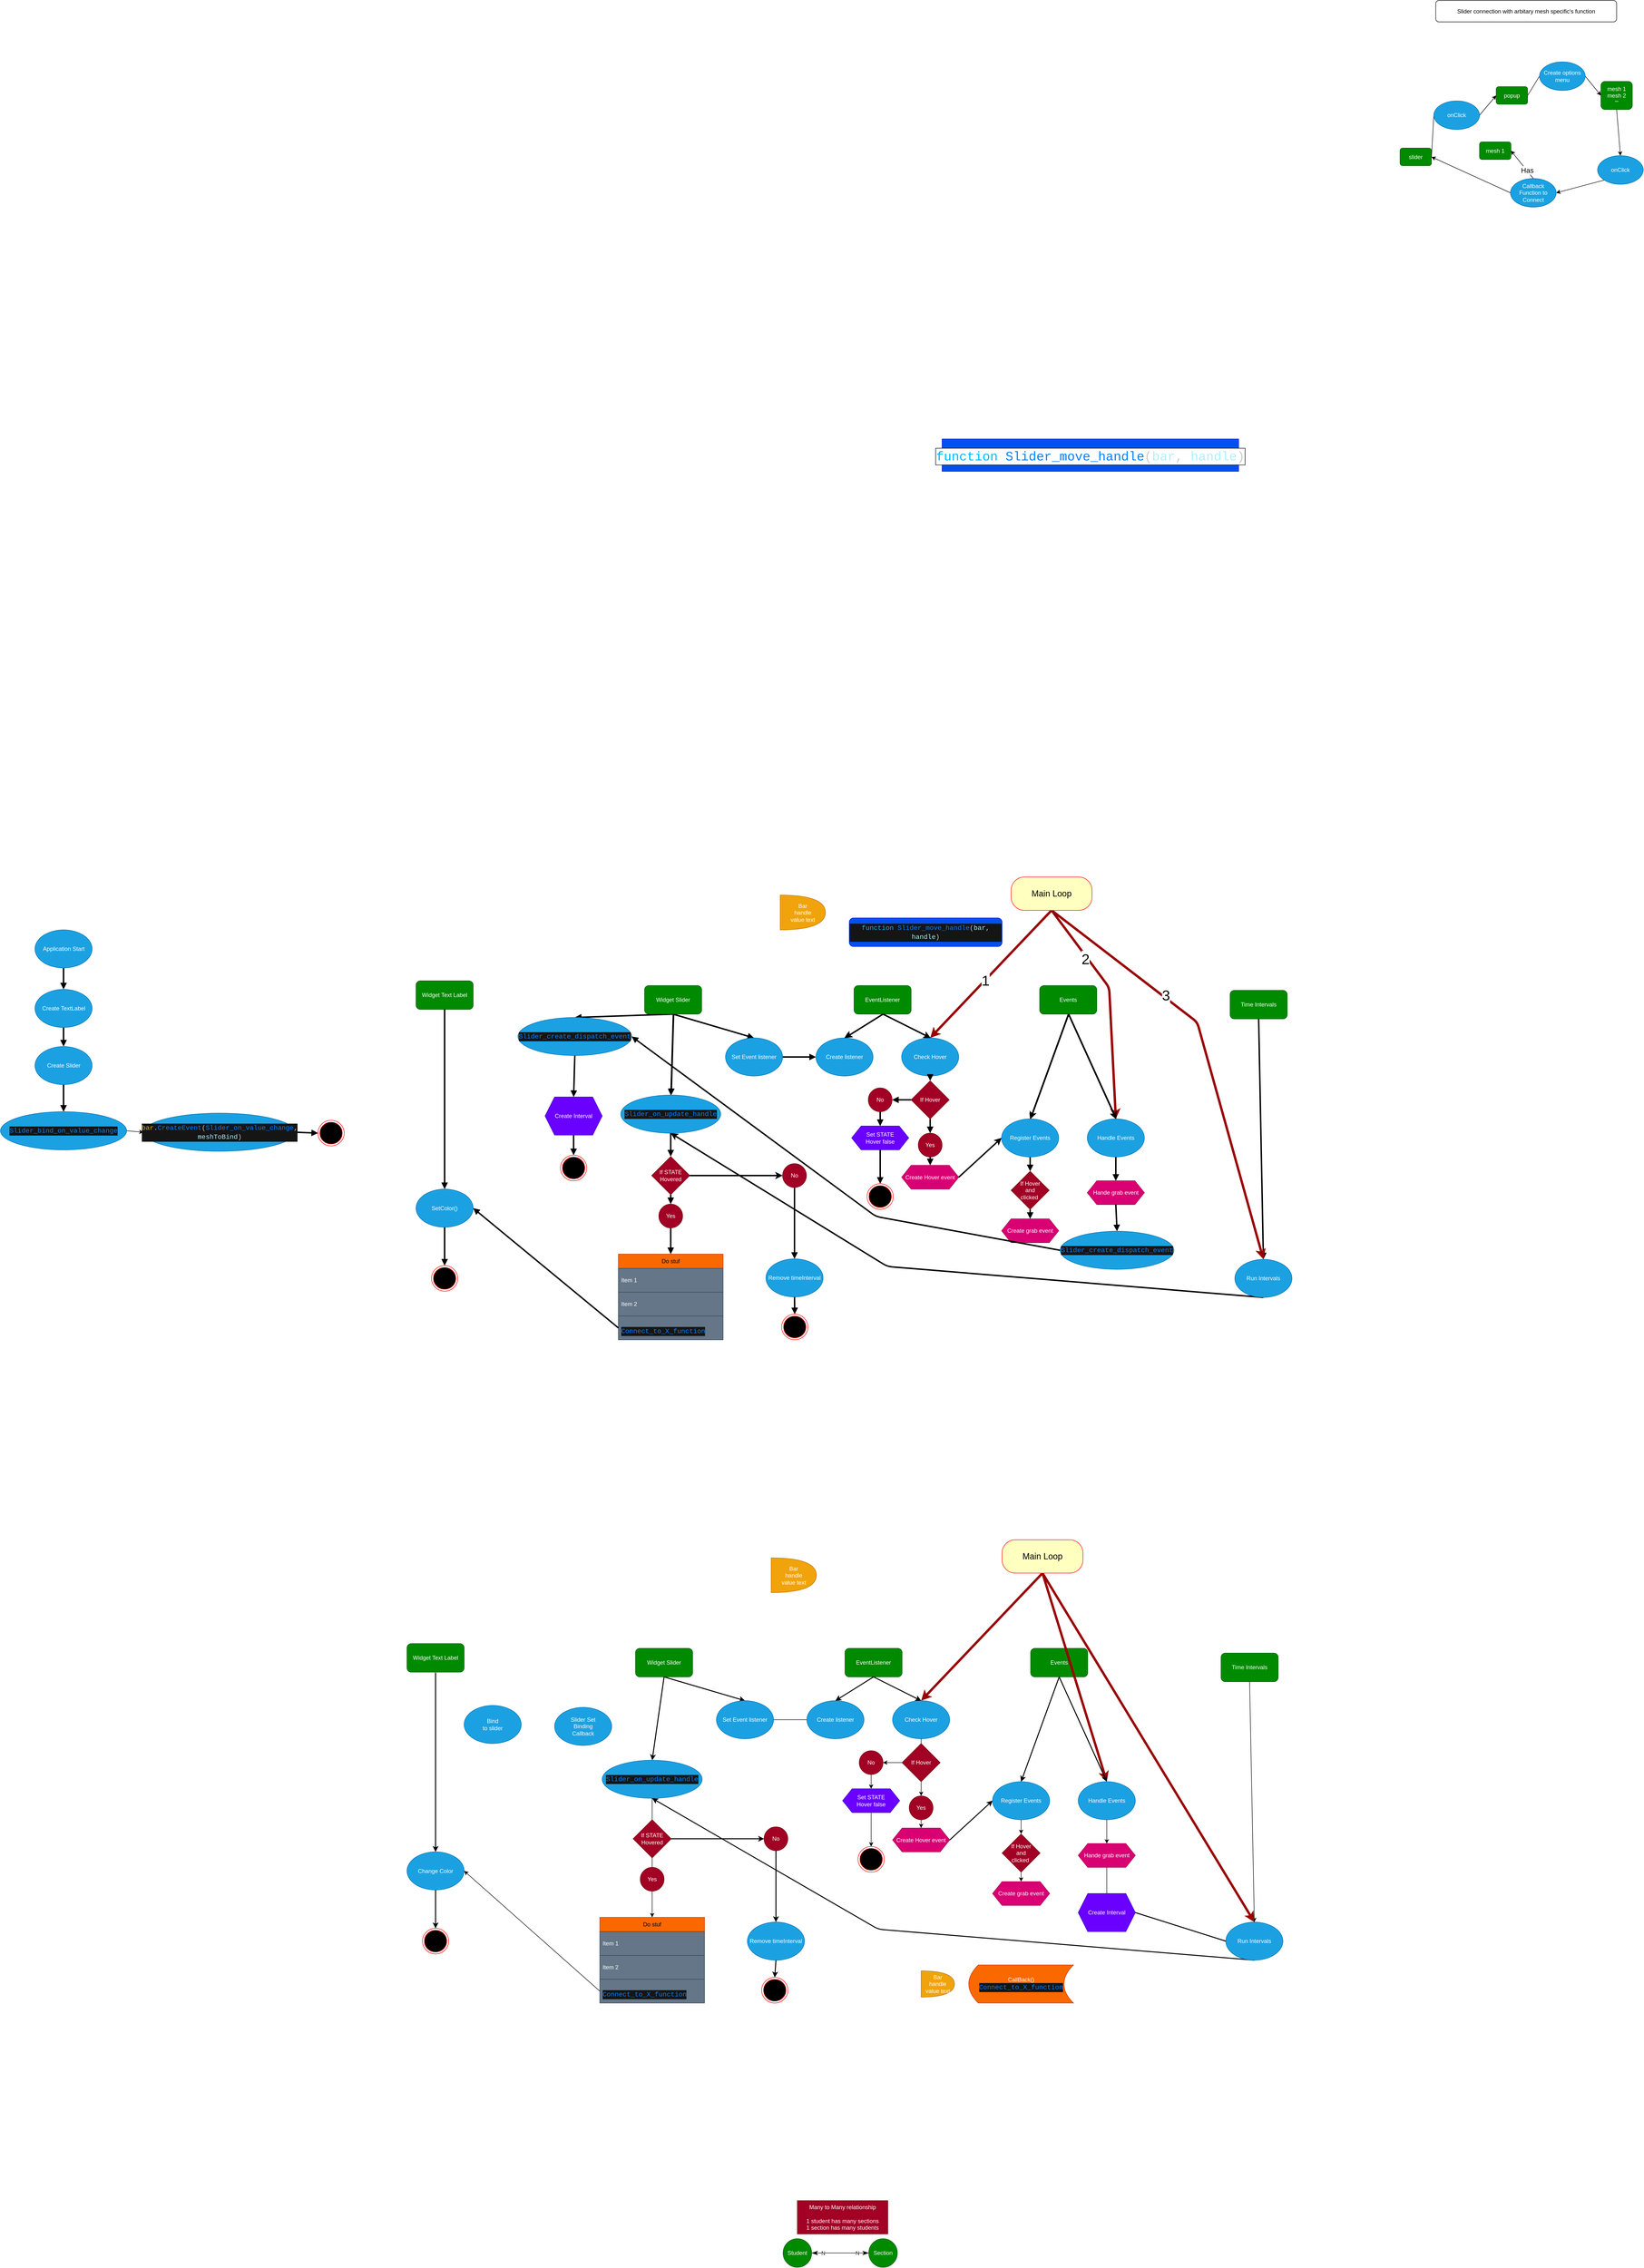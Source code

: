 <mxfile>
    <diagram id="GvPcuImVZgzJP4J6IXKm" name="Page-1">
        <mxGraphModel dx="2672" dy="5225" grid="0" gridSize="10" guides="1" tooltips="1" connect="1" arrows="1" fold="1" page="0" pageScale="1" pageWidth="850" pageHeight="1100" math="0" shadow="0">
            <root>
                <mxCell id="0"/>
                <mxCell id="1" parent="0"/>
                <mxCell id="2" value="Student" style="ellipse;whiteSpace=wrap;html=1;fillColor=#008a00;fontColor=#ffffff;strokeColor=#005700;" parent="1" vertex="1">
                    <mxGeometry x="100" y="510" width="60" height="60" as="geometry"/>
                </mxCell>
                <mxCell id="3" value="Section" style="ellipse;whiteSpace=wrap;html=1;fillColor=#008a00;fontColor=#ffffff;strokeColor=#005700;" parent="1" vertex="1">
                    <mxGeometry x="280" y="510" width="60" height="60" as="geometry"/>
                </mxCell>
                <mxCell id="5" value="" style="endArrow=classicThin;endFill=1;endSize=10;html=1;exitX=1;exitY=0.5;exitDx=0;exitDy=0;entryX=0;entryY=0.5;entryDx=0;entryDy=0;startArrow=classicThin;startFill=1;startSize=10;targetPerimeterSpacing=0;" parent="1" source="2" target="3" edge="1">
                    <mxGeometry width="160" relative="1" as="geometry">
                        <mxPoint x="150" y="530" as="sourcePoint"/>
                        <mxPoint x="220" y="540" as="targetPoint"/>
                    </mxGeometry>
                </mxCell>
                <mxCell id="6" value="N" style="edgeLabel;html=1;align=center;verticalAlign=middle;resizable=0;points=[];" parent="5" vertex="1" connectable="0">
                    <mxGeometry x="-0.6" relative="1" as="geometry">
                        <mxPoint as="offset"/>
                    </mxGeometry>
                </mxCell>
                <mxCell id="7" value="N" style="edgeLabel;html=1;align=center;verticalAlign=middle;resizable=0;points=[];" parent="5" vertex="1" connectable="0">
                    <mxGeometry x="0.6" relative="1" as="geometry">
                        <mxPoint as="offset"/>
                    </mxGeometry>
                </mxCell>
                <mxCell id="9" value="Many to Many relationship&lt;br&gt;&lt;br&gt;1 student has many sections&lt;br&gt;1 section has many students" style="text;html=1;align=center;verticalAlign=top;whiteSpace=wrap;rounded=0;fillColor=#a20025;fontColor=#ffffff;strokeColor=#6F0000;" parent="1" vertex="1">
                    <mxGeometry x="130" y="430" width="190" height="70" as="geometry"/>
                </mxCell>
                <mxCell id="13" style="edgeStyle=none;html=1;exitX=0.5;exitY=1;exitDx=0;exitDy=0;entryX=0.5;entryY=0;entryDx=0;entryDy=0;" parent="1" source="10" target="12" edge="1">
                    <mxGeometry relative="1" as="geometry"/>
                </mxCell>
                <mxCell id="64" style="edgeStyle=none;html=1;exitX=0.5;exitY=1;exitDx=0;exitDy=0;entryX=0.5;entryY=0;entryDx=0;entryDy=0;fontColor=#FFFFFF;" parent="1" source="10" target="63" edge="1">
                    <mxGeometry relative="1" as="geometry"/>
                </mxCell>
                <mxCell id="10" value="EventListener" style="rounded=1;whiteSpace=wrap;html=1;fillColor=#008a00;fontColor=#ffffff;strokeColor=#005700;" parent="1" vertex="1">
                    <mxGeometry x="230" y="-730" width="120" height="60" as="geometry"/>
                </mxCell>
                <mxCell id="12" value="Check Hover" style="ellipse;whiteSpace=wrap;html=1;fillColor=#1ba1e2;fontColor=#ffffff;strokeColor=#006EAF;" parent="1" vertex="1">
                    <mxGeometry x="330" y="-620" width="120" height="80" as="geometry"/>
                </mxCell>
                <mxCell id="32" style="edgeStyle=none;html=1;exitX=0.5;exitY=1;exitDx=0;exitDy=0;entryX=0.5;entryY=0;entryDx=0;entryDy=0;fontColor=#FFFFFF;strokeWidth=2;" parent="1" source="14" target="31" edge="1">
                    <mxGeometry relative="1" as="geometry"/>
                </mxCell>
                <mxCell id="99" style="edgeStyle=none;html=1;exitX=0.5;exitY=1;exitDx=0;exitDy=0;entryX=0.5;entryY=0;entryDx=0;entryDy=0;strokeColor=#FFFFFF;strokeWidth=2;fontSize=18;fontColor=#FFFFFF;" parent="1" source="14" target="98" edge="1">
                    <mxGeometry relative="1" as="geometry"/>
                </mxCell>
                <mxCell id="14" value="Widget Slider" style="rounded=1;whiteSpace=wrap;html=1;fillColor=#008a00;fontColor=#ffffff;strokeColor=#005700;" parent="1" vertex="1">
                    <mxGeometry x="-210" y="-730" width="120" height="60" as="geometry"/>
                </mxCell>
                <mxCell id="21" style="edgeStyle=none;html=1;exitX=1;exitY=0.5;exitDx=0;exitDy=0;entryX=0;entryY=0.5;entryDx=0;entryDy=0;" parent="1" source="16" target="23" edge="1">
                    <mxGeometry relative="1" as="geometry"/>
                </mxCell>
                <mxCell id="16" value="Create Hover event" style="shape=hexagon;perimeter=hexagonPerimeter2;whiteSpace=wrap;html=1;fixedSize=1;fillColor=#d80073;fontColor=#ffffff;strokeColor=#A50040;" parent="1" vertex="1">
                    <mxGeometry x="330" y="-352.5" width="120" height="50" as="geometry"/>
                </mxCell>
                <mxCell id="20" style="edgeStyle=none;html=1;exitX=0.5;exitY=1;exitDx=0;exitDy=0;entryX=0.5;entryY=0;entryDx=0;entryDy=0;" parent="1" source="18" target="19" edge="1">
                    <mxGeometry relative="1" as="geometry"/>
                </mxCell>
                <mxCell id="24" style="edgeStyle=none;html=1;exitX=0.5;exitY=1;exitDx=0;exitDy=0;entryX=0.5;entryY=0;entryDx=0;entryDy=0;" parent="1" source="18" target="23" edge="1">
                    <mxGeometry relative="1" as="geometry"/>
                </mxCell>
                <mxCell id="18" value="Events" style="rounded=1;whiteSpace=wrap;html=1;fillColor=#008a00;fontColor=#ffffff;strokeColor=#005700;" parent="1" vertex="1">
                    <mxGeometry x="620" y="-730" width="120" height="60" as="geometry"/>
                </mxCell>
                <mxCell id="29" style="edgeStyle=none;html=1;exitX=0.5;exitY=1;exitDx=0;exitDy=0;entryX=0.5;entryY=0;entryDx=0;entryDy=0;" parent="1" source="19" target="28" edge="1">
                    <mxGeometry relative="1" as="geometry"/>
                </mxCell>
                <mxCell id="19" value="Handle Events" style="ellipse;whiteSpace=wrap;html=1;fillColor=#1ba1e2;fontColor=#ffffff;strokeColor=#006EAF;" parent="1" vertex="1">
                    <mxGeometry x="720" y="-450" width="120" height="80" as="geometry"/>
                </mxCell>
                <mxCell id="27" style="edgeStyle=none;html=1;exitX=0.5;exitY=1;exitDx=0;exitDy=0;entryX=0.5;entryY=0;entryDx=0;entryDy=0;" parent="1" source="22" target="25" edge="1">
                    <mxGeometry relative="1" as="geometry"/>
                </mxCell>
                <mxCell id="22" value="If Hover &lt;br&gt;and&lt;br&gt;clicked&amp;nbsp;" style="rhombus;whiteSpace=wrap;html=1;fillColor=#a20025;fontColor=#ffffff;strokeColor=#6F0000;" parent="1" vertex="1">
                    <mxGeometry x="560" y="-340" width="80" height="80" as="geometry"/>
                </mxCell>
                <mxCell id="26" style="edgeStyle=none;html=1;exitX=0.5;exitY=1;exitDx=0;exitDy=0;entryX=0.5;entryY=0;entryDx=0;entryDy=0;" parent="1" source="23" target="22" edge="1">
                    <mxGeometry relative="1" as="geometry">
                        <mxPoint x="610" y="-340" as="targetPoint"/>
                    </mxGeometry>
                </mxCell>
                <mxCell id="23" value="Register Events" style="ellipse;whiteSpace=wrap;html=1;fillColor=#1ba1e2;fontColor=#ffffff;strokeColor=#006EAF;" parent="1" vertex="1">
                    <mxGeometry x="540" y="-450" width="120" height="80" as="geometry"/>
                </mxCell>
                <mxCell id="25" value="Create grab event" style="shape=hexagon;perimeter=hexagonPerimeter2;whiteSpace=wrap;html=1;fixedSize=1;fillColor=#d80073;fontColor=#ffffff;strokeColor=#A50040;" parent="1" vertex="1">
                    <mxGeometry x="540" y="-240" width="120" height="50" as="geometry"/>
                </mxCell>
                <mxCell id="36" style="edgeStyle=none;html=1;exitX=0.5;exitY=1;exitDx=0;exitDy=0;entryX=1;entryY=0.5;entryDx=0;entryDy=0;fontColor=#FFFFFF;startArrow=none;" parent="1" source="58" edge="1">
                    <mxGeometry relative="1" as="geometry">
                        <mxPoint x="1050" y="-127.5" as="targetPoint"/>
                    </mxGeometry>
                </mxCell>
                <mxCell id="28" value="Hande grab event" style="shape=hexagon;perimeter=hexagonPerimeter2;whiteSpace=wrap;html=1;fixedSize=1;fillColor=#d80073;fontColor=#ffffff;strokeColor=#A50040;" parent="1" vertex="1">
                    <mxGeometry x="720" y="-320" width="120" height="50" as="geometry"/>
                </mxCell>
                <mxCell id="38" style="edgeStyle=none;html=1;exitX=0.5;exitY=1;exitDx=0;exitDy=0;fontColor=#FFFFFF;entryX=0.5;entryY=0;entryDx=0;entryDy=0;strokeWidth=2;" parent="1" source="14" target="37" edge="1">
                    <mxGeometry relative="1" as="geometry">
                        <mxPoint x="10" y="-460" as="targetPoint"/>
                    </mxGeometry>
                </mxCell>
                <mxCell id="31" value="Set Event listener" style="ellipse;whiteSpace=wrap;html=1;fillColor=#1ba1e2;fontColor=#ffffff;strokeColor=#006EAF;" parent="1" vertex="1">
                    <mxGeometry x="-40" y="-620" width="120" height="80" as="geometry"/>
                </mxCell>
                <mxCell id="50" style="edgeStyle=none;html=1;exitX=0.5;exitY=1;exitDx=0;exitDy=0;entryX=0.5;entryY=0;entryDx=0;entryDy=0;fontColor=#FFFFFF;startArrow=none;" parent="1" source="81" target="45" edge="1">
                    <mxGeometry relative="1" as="geometry"/>
                </mxCell>
                <mxCell id="37" value="&lt;div style=&quot;color: rgb(204, 204, 204); background-color: rgb(21, 21, 21); font-family: Consolas, &amp;quot;Courier New&amp;quot;, monospace; font-size: 14px; line-height: 19px;&quot;&gt;&lt;span style=&quot;color: #0582ff;&quot;&gt;Slider_on_update_handle&lt;/span&gt;&lt;/div&gt;" style="ellipse;whiteSpace=wrap;html=1;fillColor=#1ba1e2;fontColor=#ffffff;strokeColor=#006EAF;" parent="1" vertex="1">
                    <mxGeometry x="-280" y="-495" width="210" height="80" as="geometry"/>
                </mxCell>
                <mxCell id="34" value="&lt;font color=&quot;#ffffff&quot;&gt;Bar&lt;br&gt;handle&lt;br&gt;value text&lt;br&gt;&lt;/font&gt;" style="shape=or;whiteSpace=wrap;html=1;fillColor=#f0a30a;fontColor=#000000;strokeColor=#BD7000;" parent="1" vertex="1">
                    <mxGeometry x="390" y="-52.5" width="70" height="55" as="geometry"/>
                </mxCell>
                <mxCell id="41" value="" style="edgeStyle=none;html=1;exitX=1;exitY=0.5;exitDx=0;exitDy=0;entryX=0;entryY=0.5;entryDx=0;entryDy=0;fontColor=#FFFFFF;endArrow=none;" parent="1" source="31" target="63" edge="1">
                    <mxGeometry relative="1" as="geometry">
                        <mxPoint x="190" y="-580" as="sourcePoint"/>
                        <mxPoint x="330" y="-700" as="targetPoint"/>
                        <Array as="points"/>
                    </mxGeometry>
                </mxCell>
                <mxCell id="30" value="&lt;font color=&quot;#ffffff&quot;&gt;Bar&lt;br&gt;handle&lt;br&gt;value text&lt;br&gt;&lt;/font&gt;" style="shape=or;whiteSpace=wrap;html=1;fillColor=#f0a30a;fontColor=#000000;strokeColor=#BD7000;" parent="1" vertex="1">
                    <mxGeometry x="75" y="-920" width="95" height="73" as="geometry"/>
                </mxCell>
                <mxCell id="42" value="&lt;font color=&quot;#ffffff&quot;&gt;CallBack()&lt;br&gt;&lt;/font&gt;&lt;div style=&quot;background-color: rgb(21, 21, 21); font-family: Consolas, &amp;quot;Courier New&amp;quot;, monospace; font-size: 14px; line-height: 19px;&quot;&gt;&lt;font color=&quot;#0582ff&quot;&gt;Connect_to_X_function&lt;/font&gt;&lt;/div&gt;" style="shape=dataStorage;whiteSpace=wrap;html=1;fixedSize=1;fontColor=#000000;fillColor=#fa6800;strokeColor=#C73500;" parent="1" vertex="1">
                    <mxGeometry x="490" y="-65" width="220" height="80" as="geometry"/>
                </mxCell>
                <mxCell id="45" value="Do stuf" style="swimlane;fontStyle=0;childLayout=stackLayout;horizontal=1;startSize=30;horizontalStack=0;resizeParent=1;resizeParentMax=0;resizeLast=0;collapsible=1;marginBottom=0;whiteSpace=wrap;html=1;fontColor=#000000;fillColor=#fa6800;strokeColor=#C73500;" parent="1" vertex="1">
                    <mxGeometry x="-285" y="-165" width="220" height="180" as="geometry"/>
                </mxCell>
                <mxCell id="46" value="Item 1" style="text;strokeColor=#314354;fillColor=#647687;align=left;verticalAlign=middle;spacingLeft=4;spacingRight=4;overflow=hidden;points=[[0,0.5],[1,0.5]];portConstraint=eastwest;rotatable=0;whiteSpace=wrap;html=1;fontColor=#ffffff;" parent="45" vertex="1">
                    <mxGeometry y="30" width="220" height="50" as="geometry"/>
                </mxCell>
                <mxCell id="47" value="Item 2" style="text;strokeColor=#314354;fillColor=#647687;align=left;verticalAlign=middle;spacingLeft=4;spacingRight=4;overflow=hidden;points=[[0,0.5],[1,0.5]];portConstraint=eastwest;rotatable=0;whiteSpace=wrap;html=1;fontColor=#ffffff;" parent="45" vertex="1">
                    <mxGeometry y="80" width="220" height="50" as="geometry"/>
                </mxCell>
                <mxCell id="48" value="&lt;font style=&quot;text-align: center;&quot; color=&quot;#ffffff&quot;&gt;&lt;br&gt;&lt;/font&gt;&lt;div style=&quot;color: rgb(0, 0, 0); text-align: center; background-color: rgb(21, 21, 21); font-family: Consolas, &amp;quot;Courier New&amp;quot;, monospace; font-size: 14px; line-height: 19px;&quot;&gt;&lt;font color=&quot;#0582ff&quot;&gt;Connect_to_X_function&lt;/font&gt;&lt;/div&gt;" style="text;strokeColor=#314354;fillColor=#647687;align=left;verticalAlign=middle;spacingLeft=4;spacingRight=4;overflow=hidden;points=[[0,0.5],[1,0.5]];portConstraint=eastwest;rotatable=0;whiteSpace=wrap;html=1;fontColor=#ffffff;" parent="45" vertex="1">
                    <mxGeometry y="130" width="220" height="50" as="geometry"/>
                </mxCell>
                <mxCell id="53" style="edgeStyle=none;html=1;exitX=0.5;exitY=1;exitDx=0;exitDy=0;entryX=0.5;entryY=0;entryDx=0;entryDy=0;fontColor=#FFFFFF;strokeWidth=2;" parent="1" source="51" target="52" edge="1">
                    <mxGeometry relative="1" as="geometry"/>
                </mxCell>
                <mxCell id="97" style="edgeStyle=none;html=1;exitX=0.5;exitY=1;exitDx=0;exitDy=0;entryX=0.5;entryY=0;entryDx=0;entryDy=0;strokeColor=#FFFFFF;strokeWidth=2;fontSize=18;fontColor=#FFFFFF;" parent="1" source="51" target="96" edge="1">
                    <mxGeometry relative="1" as="geometry"/>
                </mxCell>
                <mxCell id="51" value="Widget Text Label" style="rounded=1;whiteSpace=wrap;html=1;fillColor=#008a00;fontColor=#ffffff;strokeColor=#005700;" parent="1" vertex="1">
                    <mxGeometry x="-690" y="-740" width="120" height="60" as="geometry"/>
                </mxCell>
                <mxCell id="90" style="edgeStyle=none;html=1;exitX=0.5;exitY=1;exitDx=0;exitDy=0;entryX=0.5;entryY=0;entryDx=0;entryDy=0;fontColor=#FFFFFF;strokeWidth=2;" parent="1" source="52" target="89" edge="1">
                    <mxGeometry relative="1" as="geometry"/>
                </mxCell>
                <mxCell id="52" value="Change Color" style="ellipse;whiteSpace=wrap;html=1;fillColor=#1ba1e2;fontColor=#ffffff;strokeColor=#006EAF;" parent="1" vertex="1">
                    <mxGeometry x="-690" y="-302.5" width="120" height="80" as="geometry"/>
                </mxCell>
                <mxCell id="54" style="edgeStyle=none;html=1;exitX=0;exitY=0.5;exitDx=0;exitDy=0;entryX=1;entryY=0.5;entryDx=0;entryDy=0;fontColor=#FFFFFF;" parent="1" source="48" target="52" edge="1">
                    <mxGeometry relative="1" as="geometry"/>
                </mxCell>
                <mxCell id="56" value="" style="edgeStyle=none;html=1;exitX=0.5;exitY=1;exitDx=0;exitDy=0;entryX=0.5;entryY=0;entryDx=0;entryDy=0;fontColor=#FFFFFF;endArrow=none;" parent="1" source="28" target="55" edge="1">
                    <mxGeometry relative="1" as="geometry">
                        <mxPoint x="780" y="-270" as="sourcePoint"/>
                        <mxPoint x="780" y="-145" as="targetPoint"/>
                    </mxGeometry>
                </mxCell>
                <mxCell id="59" style="edgeStyle=none;html=1;exitX=1;exitY=0.5;exitDx=0;exitDy=0;entryX=0;entryY=0.5;entryDx=0;entryDy=0;fontColor=#FFFFFF;startArrow=none;" parent="1" target="58" edge="1">
                    <mxGeometry relative="1" as="geometry">
                        <mxPoint x="1050" y="-127.5" as="sourcePoint"/>
                    </mxGeometry>
                </mxCell>
                <mxCell id="55" value="Create Interval" style="shape=hexagon;perimeter=hexagonPerimeter2;whiteSpace=wrap;html=1;fixedSize=1;fontColor=#ffffff;fillColor=#6a00ff;strokeColor=#3700CC;" parent="1" vertex="1">
                    <mxGeometry x="720" y="-215" width="120" height="80" as="geometry"/>
                </mxCell>
                <mxCell id="60" style="edgeStyle=none;html=1;exitX=0.5;exitY=1;exitDx=0;exitDy=0;entryX=0.5;entryY=0;entryDx=0;entryDy=0;fontColor=#FFFFFF;" parent="1" source="57" target="58" edge="1">
                    <mxGeometry relative="1" as="geometry"/>
                </mxCell>
                <mxCell id="57" value="Time Intervals" style="rounded=1;whiteSpace=wrap;html=1;fillColor=#008a00;fontColor=#ffffff;strokeColor=#005700;" parent="1" vertex="1">
                    <mxGeometry x="1020" y="-720" width="120" height="60" as="geometry"/>
                </mxCell>
                <mxCell id="62" style="edgeStyle=none;html=1;exitX=0.5;exitY=1;exitDx=0;exitDy=0;entryX=0.5;entryY=1;entryDx=0;entryDy=0;fontColor=#FFFFFF;strokeWidth=2;" parent="1" source="58" target="37" edge="1">
                    <mxGeometry relative="1" as="geometry">
                        <Array as="points">
                            <mxPoint x="300" y="-140"/>
                        </Array>
                    </mxGeometry>
                </mxCell>
                <mxCell id="58" value="Run Intervals" style="ellipse;whiteSpace=wrap;html=1;fillColor=#1ba1e2;fontColor=#ffffff;strokeColor=#006EAF;" parent="1" vertex="1">
                    <mxGeometry x="1030" y="-155" width="120" height="80" as="geometry"/>
                </mxCell>
                <mxCell id="61" value="" style="edgeStyle=none;html=1;exitX=1;exitY=0.5;exitDx=0;exitDy=0;entryX=0;entryY=0.5;entryDx=0;entryDy=0;fontColor=#FFFFFF;endArrow=none;" parent="1" source="55" target="58" edge="1">
                    <mxGeometry relative="1" as="geometry">
                        <mxPoint x="840" y="-175" as="sourcePoint"/>
                        <mxPoint x="860" y="-90" as="targetPoint"/>
                    </mxGeometry>
                </mxCell>
                <mxCell id="63" value="Create listener" style="ellipse;whiteSpace=wrap;html=1;fillColor=#1ba1e2;fontColor=#ffffff;strokeColor=#006EAF;" parent="1" vertex="1">
                    <mxGeometry x="150" y="-620" width="120" height="80" as="geometry"/>
                </mxCell>
                <mxCell id="67" value="" style="edgeStyle=none;html=1;exitX=0.5;exitY=1;exitDx=0;exitDy=0;entryX=0.5;entryY=0;entryDx=0;entryDy=0;endArrow=none;" parent="1" source="12" target="66" edge="1">
                    <mxGeometry relative="1" as="geometry">
                        <mxPoint x="390" y="-550" as="sourcePoint"/>
                        <mxPoint x="390" y="-435" as="targetPoint"/>
                    </mxGeometry>
                </mxCell>
                <mxCell id="70" style="edgeStyle=none;html=1;exitX=0;exitY=0.5;exitDx=0;exitDy=0;entryX=1;entryY=0.5;entryDx=0;entryDy=0;fontColor=#FFFFFF;" parent="1" source="66" target="69" edge="1">
                    <mxGeometry relative="1" as="geometry"/>
                </mxCell>
                <mxCell id="76" style="edgeStyle=none;html=1;fontColor=#FFFFFF;exitX=0.5;exitY=1;exitDx=0;exitDy=0;" parent="1" source="66" target="68" edge="1">
                    <mxGeometry relative="1" as="geometry">
                        <mxPoint x="430" y="-490" as="sourcePoint"/>
                    </mxGeometry>
                </mxCell>
                <mxCell id="66" value="If Hover" style="rhombus;whiteSpace=wrap;html=1;fillColor=#a20025;fontColor=#ffffff;strokeColor=#6F0000;" parent="1" vertex="1">
                    <mxGeometry x="350" y="-530" width="80" height="80" as="geometry"/>
                </mxCell>
                <mxCell id="77" style="edgeStyle=none;html=1;exitX=0.5;exitY=1;exitDx=0;exitDy=0;entryX=0.5;entryY=0;entryDx=0;entryDy=0;fontColor=#FFFFFF;" parent="1" source="68" target="16" edge="1">
                    <mxGeometry relative="1" as="geometry"/>
                </mxCell>
                <mxCell id="68" value="Yes" style="ellipse;whiteSpace=wrap;html=1;aspect=fixed;fontColor=#ffffff;fillColor=#a20025;strokeColor=#6F0000;" parent="1" vertex="1">
                    <mxGeometry x="365" y="-420" width="50" height="50" as="geometry"/>
                </mxCell>
                <mxCell id="73" style="edgeStyle=none;html=1;exitX=0.5;exitY=1;exitDx=0;exitDy=0;entryX=0.5;entryY=0;entryDx=0;entryDy=0;fontColor=#FFFFFF;" parent="1" source="69" target="72" edge="1">
                    <mxGeometry relative="1" as="geometry"/>
                </mxCell>
                <mxCell id="69" value="No" style="ellipse;whiteSpace=wrap;html=1;aspect=fixed;fontColor=#ffffff;fillColor=#a20025;strokeColor=#6F0000;" parent="1" vertex="1">
                    <mxGeometry x="260" y="-515" width="50" height="50" as="geometry"/>
                </mxCell>
                <mxCell id="79" style="edgeStyle=none;html=1;exitX=0.5;exitY=1;exitDx=0;exitDy=0;entryX=0.5;entryY=0;entryDx=0;entryDy=0;fontColor=#FFFFFF;" parent="1" source="72" target="78" edge="1">
                    <mxGeometry relative="1" as="geometry"/>
                </mxCell>
                <mxCell id="72" value="Set STATE &lt;br&gt;Hover false" style="shape=hexagon;perimeter=hexagonPerimeter2;whiteSpace=wrap;html=1;fixedSize=1;fillColor=#6a00ff;fontColor=#ffffff;strokeColor=#3700CC;" parent="1" vertex="1">
                    <mxGeometry x="225" y="-435" width="120" height="50" as="geometry"/>
                </mxCell>
                <mxCell id="75" value="" style="edgeStyle=none;html=1;exitX=0.5;exitY=1;exitDx=0;exitDy=0;entryX=0.5;entryY=0;entryDx=0;entryDy=0;fontColor=#FFFFFF;endArrow=none;" parent="1" source="37" target="74" edge="1">
                    <mxGeometry relative="1" as="geometry">
                        <mxPoint x="-175" y="-415" as="sourcePoint"/>
                        <mxPoint x="-210" y="-232.5" as="targetPoint"/>
                    </mxGeometry>
                </mxCell>
                <mxCell id="84" style="edgeStyle=none;html=1;exitX=1;exitY=0.5;exitDx=0;exitDy=0;entryX=0;entryY=0.5;entryDx=0;entryDy=0;fontColor=#FFFFFF;strokeWidth=2;" parent="1" source="74" target="83" edge="1">
                    <mxGeometry relative="1" as="geometry"/>
                </mxCell>
                <mxCell id="74" value="If STATE Hovered" style="rhombus;whiteSpace=wrap;html=1;fillColor=#a20025;fontColor=#ffffff;strokeColor=#6F0000;" parent="1" vertex="1">
                    <mxGeometry x="-215" y="-370" width="80" height="80" as="geometry"/>
                </mxCell>
                <mxCell id="78" value="" style="ellipse;html=1;shape=endState;fillColor=#000000;strokeColor=#ff0000;fontColor=#FFFFFF;" parent="1" vertex="1">
                    <mxGeometry x="257.5" y="-313.75" width="55" height="53.75" as="geometry"/>
                </mxCell>
                <mxCell id="82" value="" style="edgeStyle=none;html=1;exitX=0.5;exitY=1;exitDx=0;exitDy=0;entryX=0.5;entryY=0;entryDx=0;entryDy=0;fontColor=#FFFFFF;startArrow=none;endArrow=none;" parent="1" source="74" target="81" edge="1">
                    <mxGeometry relative="1" as="geometry">
                        <mxPoint x="-175" y="-290" as="sourcePoint"/>
                        <mxPoint x="-175" y="-222.5" as="targetPoint"/>
                    </mxGeometry>
                </mxCell>
                <mxCell id="81" value="Yes" style="ellipse;whiteSpace=wrap;html=1;aspect=fixed;fontColor=#ffffff;fillColor=#a20025;strokeColor=#6F0000;" parent="1" vertex="1">
                    <mxGeometry x="-200" y="-270" width="50" height="50" as="geometry"/>
                </mxCell>
                <mxCell id="86" style="edgeStyle=none;html=1;exitX=0.5;exitY=1;exitDx=0;exitDy=0;entryX=0.5;entryY=0;entryDx=0;entryDy=0;fontColor=#FFFFFF;strokeWidth=2;" parent="1" source="83" target="85" edge="1">
                    <mxGeometry relative="1" as="geometry"/>
                </mxCell>
                <mxCell id="83" value="No" style="ellipse;whiteSpace=wrap;html=1;aspect=fixed;fontColor=#ffffff;fillColor=#a20025;strokeColor=#6F0000;" parent="1" vertex="1">
                    <mxGeometry x="60" y="-355" width="50" height="50" as="geometry"/>
                </mxCell>
                <mxCell id="88" style="edgeStyle=none;html=1;exitX=0.5;exitY=1;exitDx=0;exitDy=0;entryX=0.5;entryY=0;entryDx=0;entryDy=0;fontColor=#FFFFFF;strokeWidth=2;" parent="1" source="85" target="87" edge="1">
                    <mxGeometry relative="1" as="geometry"/>
                </mxCell>
                <mxCell id="85" value="Remove timeInterval" style="ellipse;whiteSpace=wrap;html=1;fillColor=#1ba1e2;fontColor=#ffffff;strokeColor=#006EAF;" parent="1" vertex="1">
                    <mxGeometry x="25" y="-155" width="120" height="80" as="geometry"/>
                </mxCell>
                <mxCell id="87" value="" style="ellipse;html=1;shape=endState;fillColor=#000000;strokeColor=#ff0000;fontColor=#FFFFFF;" parent="1" vertex="1">
                    <mxGeometry x="55" y="-38.75" width="55" height="53.75" as="geometry"/>
                </mxCell>
                <mxCell id="89" value="" style="ellipse;html=1;shape=endState;fillColor=#000000;strokeColor=#ff0000;fontColor=#FFFFFF;" parent="1" vertex="1">
                    <mxGeometry x="-657.5" y="-141.87" width="55" height="53.75" as="geometry"/>
                </mxCell>
                <mxCell id="93" style="edgeStyle=none;html=1;exitX=0.5;exitY=1;exitDx=0;exitDy=0;entryX=0.5;entryY=0;entryDx=0;entryDy=0;fontSize=18;fontColor=#FFFFFF;strokeColor=#990000;strokeWidth=5;" parent="1" source="91" target="12" edge="1">
                    <mxGeometry relative="1" as="geometry"/>
                </mxCell>
                <mxCell id="94" style="edgeStyle=none;html=1;exitX=0.5;exitY=1;exitDx=0;exitDy=0;entryX=0.5;entryY=0;entryDx=0;entryDy=0;strokeColor=#990000;strokeWidth=5;fontSize=18;fontColor=#FFFFFF;" parent="1" source="91" target="19" edge="1">
                    <mxGeometry relative="1" as="geometry"/>
                </mxCell>
                <mxCell id="95" style="edgeStyle=none;html=1;exitX=0.5;exitY=1;exitDx=0;exitDy=0;entryX=0.5;entryY=0;entryDx=0;entryDy=0;strokeColor=#990000;strokeWidth=5;fontSize=18;fontColor=#FFFFFF;" parent="1" source="91" target="58" edge="1">
                    <mxGeometry relative="1" as="geometry"/>
                </mxCell>
                <mxCell id="91" value="&lt;font style=&quot;font-size: 18px;&quot;&gt;Main Loop&lt;/font&gt;" style="rounded=1;whiteSpace=wrap;html=1;arcSize=40;fontColor=#000000;fillColor=#ffffc0;strokeColor=#ff0000;" parent="1" vertex="1">
                    <mxGeometry x="560" y="-958" width="170" height="70" as="geometry"/>
                </mxCell>
                <mxCell id="106" style="edgeStyle=none;html=1;exitX=1;exitY=0.5;exitDx=0;exitDy=0;entryX=0;entryY=0.5;entryDx=0;entryDy=0;strokeColor=#FFFFFF;strokeWidth=2;fontSize=18;fontColor=#FFFFFF;" parent="1" source="96" target="98" edge="1">
                    <mxGeometry relative="1" as="geometry"/>
                </mxCell>
                <mxCell id="96" value="Bind&lt;br&gt;to slider" style="ellipse;whiteSpace=wrap;html=1;fillColor=#1ba1e2;fontColor=#ffffff;strokeColor=#006EAF;" parent="1" vertex="1">
                    <mxGeometry x="-570" y="-610" width="120" height="80" as="geometry"/>
                </mxCell>
                <mxCell id="98" value="Slider Set&lt;br&gt;Binding&lt;br&gt;Callback" style="ellipse;whiteSpace=wrap;html=1;fillColor=#1ba1e2;fontColor=#ffffff;strokeColor=#006EAF;" parent="1" vertex="1">
                    <mxGeometry x="-380" y="-606" width="120" height="80" as="geometry"/>
                </mxCell>
                <mxCell id="100" style="edgeStyle=none;html=1;exitX=0.5;exitY=1;exitDx=0;exitDy=0;entryX=0.5;entryY=0;entryDx=0;entryDy=0;fontColor=#FFFFFF;strokeWidth=2;" parent="1" edge="1">
                    <mxGeometry relative="1" as="geometry">
                        <mxPoint x="290" y="-670" as="sourcePoint"/>
                        <mxPoint x="210" y="-620" as="targetPoint"/>
                    </mxGeometry>
                </mxCell>
                <mxCell id="101" style="edgeStyle=none;html=1;exitX=0.5;exitY=1;exitDx=0;exitDy=0;entryX=0.5;entryY=0;entryDx=0;entryDy=0;strokeWidth=2;" parent="1" edge="1">
                    <mxGeometry relative="1" as="geometry">
                        <mxPoint x="290" y="-670" as="sourcePoint"/>
                        <mxPoint x="390" y="-620" as="targetPoint"/>
                    </mxGeometry>
                </mxCell>
                <mxCell id="102" style="edgeStyle=none;html=1;exitX=0.5;exitY=1;exitDx=0;exitDy=0;entryX=0.5;entryY=0;entryDx=0;entryDy=0;strokeWidth=2;" parent="1" edge="1">
                    <mxGeometry relative="1" as="geometry">
                        <mxPoint x="680" y="-670" as="sourcePoint"/>
                        <mxPoint x="600" y="-450.0" as="targetPoint"/>
                    </mxGeometry>
                </mxCell>
                <mxCell id="103" style="edgeStyle=none;html=1;exitX=0.5;exitY=1;exitDx=0;exitDy=0;entryX=0.5;entryY=0;entryDx=0;entryDy=0;strokeWidth=2;" parent="1" edge="1">
                    <mxGeometry relative="1" as="geometry">
                        <mxPoint x="680" y="-670" as="sourcePoint"/>
                        <mxPoint x="780" y="-450.0" as="targetPoint"/>
                    </mxGeometry>
                </mxCell>
                <mxCell id="104" style="edgeStyle=none;html=1;exitX=1;exitY=0.5;exitDx=0;exitDy=0;entryX=0;entryY=0.5;entryDx=0;entryDy=0;strokeWidth=2;" parent="1" edge="1">
                    <mxGeometry relative="1" as="geometry">
                        <mxPoint x="450" y="-327.5" as="sourcePoint"/>
                        <mxPoint x="540" y="-410.0" as="targetPoint"/>
                    </mxGeometry>
                </mxCell>
                <mxCell id="105" value="" style="edgeStyle=none;html=1;exitX=1;exitY=0.5;exitDx=0;exitDy=0;entryX=0;entryY=0.5;entryDx=0;entryDy=0;fontColor=#FFFFFF;endArrow=none;strokeWidth=2;" parent="1" edge="1">
                    <mxGeometry relative="1" as="geometry">
                        <mxPoint x="840" y="-175.0" as="sourcePoint"/>
                        <mxPoint x="1030" y="-115.0" as="targetPoint"/>
                    </mxGeometry>
                </mxCell>
                <mxCell id="107" style="edgeStyle=none;html=1;exitX=0.5;exitY=1;exitDx=0;exitDy=0;entryX=0.5;entryY=0;entryDx=0;entryDy=0;" parent="1" source="109" target="110" edge="1">
                    <mxGeometry relative="1" as="geometry"/>
                </mxCell>
                <mxCell id="108" style="edgeStyle=none;html=1;exitX=0.5;exitY=1;exitDx=0;exitDy=0;entryX=0.5;entryY=0;entryDx=0;entryDy=0;fontColor=#FFFFFF;" parent="1" source="109" target="154" edge="1">
                    <mxGeometry relative="1" as="geometry"/>
                </mxCell>
                <mxCell id="109" value="EventListener" style="rounded=1;whiteSpace=wrap;html=1;fillColor=#008a00;fontColor=#ffffff;strokeColor=#005700;" parent="1" vertex="1">
                    <mxGeometry x="249" y="-2122" width="120" height="60" as="geometry"/>
                </mxCell>
                <mxCell id="110" value="Check Hover" style="ellipse;whiteSpace=wrap;html=1;fillColor=#1ba1e2;fontColor=#ffffff;strokeColor=#006EAF;" parent="1" vertex="1">
                    <mxGeometry x="349" y="-2012" width="120" height="80" as="geometry"/>
                </mxCell>
                <mxCell id="111" style="edgeStyle=none;html=1;exitX=0.5;exitY=1;exitDx=0;exitDy=0;entryX=0.5;entryY=0;entryDx=0;entryDy=0;fontColor=#FFFFFF;strokeWidth=3;endArrow=block;endFill=1;" parent="1" source="113" target="129" edge="1">
                    <mxGeometry relative="1" as="geometry"/>
                </mxCell>
                <mxCell id="216" style="edgeStyle=none;html=1;exitX=0.5;exitY=1;exitDx=0;exitDy=0;entryX=0.5;entryY=0;entryDx=0;entryDy=0;strokeWidth=3;endArrow=block;endFill=1;" parent="1" source="113" target="213" edge="1">
                    <mxGeometry relative="1" as="geometry"/>
                </mxCell>
                <mxCell id="113" value="Widget Slider" style="rounded=1;whiteSpace=wrap;html=1;fillColor=#008a00;fontColor=#ffffff;strokeColor=#005700;" parent="1" vertex="1">
                    <mxGeometry x="-191" y="-2122" width="120" height="60" as="geometry"/>
                </mxCell>
                <mxCell id="114" style="edgeStyle=none;html=1;exitX=1;exitY=0.5;exitDx=0;exitDy=0;entryX=0;entryY=0.5;entryDx=0;entryDy=0;" parent="1" source="115" target="124" edge="1">
                    <mxGeometry relative="1" as="geometry"/>
                </mxCell>
                <mxCell id="115" value="Create Hover event" style="shape=hexagon;perimeter=hexagonPerimeter2;whiteSpace=wrap;html=1;fixedSize=1;fillColor=#d80073;fontColor=#ffffff;strokeColor=#A50040;" parent="1" vertex="1">
                    <mxGeometry x="349" y="-1744.5" width="120" height="50" as="geometry"/>
                </mxCell>
                <mxCell id="116" style="edgeStyle=none;html=1;exitX=0.5;exitY=1;exitDx=0;exitDy=0;entryX=0.5;entryY=0;entryDx=0;entryDy=0;" parent="1" source="118" target="120" edge="1">
                    <mxGeometry relative="1" as="geometry"/>
                </mxCell>
                <mxCell id="117" style="edgeStyle=none;html=1;exitX=0.5;exitY=1;exitDx=0;exitDy=0;entryX=0.5;entryY=0;entryDx=0;entryDy=0;" parent="1" source="118" target="124" edge="1">
                    <mxGeometry relative="1" as="geometry"/>
                </mxCell>
                <mxCell id="118" value="Events" style="rounded=1;whiteSpace=wrap;html=1;fillColor=#008a00;fontColor=#ffffff;strokeColor=#005700;" parent="1" vertex="1">
                    <mxGeometry x="639" y="-2122" width="120" height="60" as="geometry"/>
                </mxCell>
                <mxCell id="119" style="edgeStyle=none;html=1;exitX=0.5;exitY=1;exitDx=0;exitDy=0;entryX=0.5;entryY=0;entryDx=0;entryDy=0;strokeWidth=3;endArrow=block;endFill=1;" parent="1" source="120" target="127" edge="1">
                    <mxGeometry relative="1" as="geometry"/>
                </mxCell>
                <mxCell id="120" value="Handle Events" style="ellipse;whiteSpace=wrap;html=1;fillColor=#1ba1e2;fontColor=#ffffff;strokeColor=#006EAF;" parent="1" vertex="1">
                    <mxGeometry x="739" y="-1842" width="120" height="80" as="geometry"/>
                </mxCell>
                <mxCell id="121" style="edgeStyle=none;html=1;exitX=0.5;exitY=1;exitDx=0;exitDy=0;entryX=0.5;entryY=0;entryDx=0;entryDy=0;strokeWidth=3;endArrow=block;endFill=1;" parent="1" source="122" target="125" edge="1">
                    <mxGeometry relative="1" as="geometry"/>
                </mxCell>
                <mxCell id="122" value="If Hover &lt;br&gt;and&lt;br&gt;clicked&amp;nbsp;" style="rhombus;whiteSpace=wrap;html=1;fillColor=#a20025;fontColor=#ffffff;strokeColor=#6F0000;" parent="1" vertex="1">
                    <mxGeometry x="579" y="-1732" width="80" height="80" as="geometry"/>
                </mxCell>
                <mxCell id="123" style="edgeStyle=none;html=1;exitX=0.5;exitY=1;exitDx=0;exitDy=0;entryX=0.5;entryY=0;entryDx=0;entryDy=0;strokeWidth=3;endArrow=block;endFill=1;" parent="1" source="124" target="122" edge="1">
                    <mxGeometry relative="1" as="geometry">
                        <mxPoint x="629" y="-1732" as="targetPoint"/>
                    </mxGeometry>
                </mxCell>
                <mxCell id="124" value="Register Events" style="ellipse;whiteSpace=wrap;html=1;fillColor=#1ba1e2;fontColor=#ffffff;strokeColor=#006EAF;" parent="1" vertex="1">
                    <mxGeometry x="559" y="-1842" width="120" height="80" as="geometry"/>
                </mxCell>
                <mxCell id="125" value="Create grab event" style="shape=hexagon;perimeter=hexagonPerimeter2;whiteSpace=wrap;html=1;fixedSize=1;fillColor=#d80073;fontColor=#ffffff;strokeColor=#A50040;" parent="1" vertex="1">
                    <mxGeometry x="559" y="-1632" width="120" height="50" as="geometry"/>
                </mxCell>
                <mxCell id="126" style="edgeStyle=none;html=1;exitX=0.5;exitY=1;exitDx=0;exitDy=0;entryX=1;entryY=0.5;entryDx=0;entryDy=0;fontColor=#FFFFFF;startArrow=none;" parent="1" source="152" edge="1">
                    <mxGeometry relative="1" as="geometry">
                        <mxPoint x="1069" y="-1519.5" as="targetPoint"/>
                    </mxGeometry>
                </mxCell>
                <mxCell id="127" value="Hande grab event" style="shape=hexagon;perimeter=hexagonPerimeter2;whiteSpace=wrap;html=1;fixedSize=1;fillColor=#d80073;fontColor=#ffffff;strokeColor=#A50040;" parent="1" vertex="1">
                    <mxGeometry x="739" y="-1712" width="120" height="50" as="geometry"/>
                </mxCell>
                <mxCell id="128" style="edgeStyle=none;html=1;exitX=0.5;exitY=1;exitDx=0;exitDy=0;fontColor=#FFFFFF;entryX=0.5;entryY=0;entryDx=0;entryDy=0;strokeWidth=2;" parent="1" source="113" target="131" edge="1">
                    <mxGeometry relative="1" as="geometry">
                        <mxPoint x="29" y="-1852" as="targetPoint"/>
                    </mxGeometry>
                </mxCell>
                <mxCell id="201" style="edgeStyle=none;html=1;exitX=1;exitY=0.5;exitDx=0;exitDy=0;entryX=0;entryY=0.5;entryDx=0;entryDy=0;strokeWidth=3;endArrow=block;endFill=1;" parent="1" source="129" target="154" edge="1">
                    <mxGeometry relative="1" as="geometry"/>
                </mxCell>
                <mxCell id="129" value="Set Event listener" style="ellipse;whiteSpace=wrap;html=1;fillColor=#1ba1e2;fontColor=#ffffff;strokeColor=#006EAF;" parent="1" vertex="1">
                    <mxGeometry x="-21" y="-2012" width="120" height="80" as="geometry"/>
                </mxCell>
                <mxCell id="130" style="edgeStyle=none;html=1;exitX=0.5;exitY=1;exitDx=0;exitDy=0;entryX=0.5;entryY=0;entryDx=0;entryDy=0;fontColor=#FFFFFF;startArrow=none;strokeWidth=3;endArrow=block;endFill=1;" parent="1" source="170" target="136" edge="1">
                    <mxGeometry relative="1" as="geometry"/>
                </mxCell>
                <mxCell id="131" value="&lt;div style=&quot;color: rgb(204, 204, 204); background-color: rgb(21, 21, 21); font-family: Consolas, &amp;quot;Courier New&amp;quot;, monospace; font-size: 14px; line-height: 19px;&quot;&gt;&lt;span style=&quot;color: #0582ff;&quot;&gt;Slider_on_update_handle&lt;/span&gt;&lt;/div&gt;" style="ellipse;whiteSpace=wrap;html=1;fillColor=#1ba1e2;fontColor=#ffffff;strokeColor=#006EAF;" parent="1" vertex="1">
                    <mxGeometry x="-241" y="-1892" width="210" height="80" as="geometry"/>
                </mxCell>
                <mxCell id="134" value="&lt;font color=&quot;#ffffff&quot;&gt;Bar&lt;br&gt;handle&lt;br&gt;value text&lt;br&gt;&lt;/font&gt;" style="shape=or;whiteSpace=wrap;html=1;fillColor=#f0a30a;fontColor=#000000;strokeColor=#BD7000;" parent="1" vertex="1">
                    <mxGeometry x="94" y="-2312" width="95" height="73" as="geometry"/>
                </mxCell>
                <mxCell id="136" value="Do stuf" style="swimlane;fontStyle=0;childLayout=stackLayout;horizontal=1;startSize=30;horizontalStack=0;resizeParent=1;resizeParentMax=0;resizeLast=0;collapsible=1;marginBottom=0;whiteSpace=wrap;html=1;fontColor=#000000;fillColor=#fa6800;strokeColor=#C73500;" parent="1" vertex="1">
                    <mxGeometry x="-246" y="-1558" width="220" height="180" as="geometry"/>
                </mxCell>
                <mxCell id="137" value="Item 1" style="text;strokeColor=#314354;fillColor=#647687;align=left;verticalAlign=middle;spacingLeft=4;spacingRight=4;overflow=hidden;points=[[0,0.5],[1,0.5]];portConstraint=eastwest;rotatable=0;whiteSpace=wrap;html=1;fontColor=#ffffff;" parent="136" vertex="1">
                    <mxGeometry y="30" width="220" height="50" as="geometry"/>
                </mxCell>
                <mxCell id="138" value="Item 2" style="text;strokeColor=#314354;fillColor=#647687;align=left;verticalAlign=middle;spacingLeft=4;spacingRight=4;overflow=hidden;points=[[0,0.5],[1,0.5]];portConstraint=eastwest;rotatable=0;whiteSpace=wrap;html=1;fontColor=#ffffff;" parent="136" vertex="1">
                    <mxGeometry y="80" width="220" height="50" as="geometry"/>
                </mxCell>
                <mxCell id="139" value="&lt;font style=&quot;text-align: center;&quot; color=&quot;#ffffff&quot;&gt;&lt;br&gt;&lt;/font&gt;&lt;div style=&quot;color: rgb(0, 0, 0); text-align: center; background-color: rgb(21, 21, 21); font-family: Consolas, &amp;quot;Courier New&amp;quot;, monospace; font-size: 14px; line-height: 19px;&quot;&gt;&lt;font color=&quot;#0582ff&quot;&gt;Connect_to_X_function&lt;/font&gt;&lt;/div&gt;" style="text;strokeColor=#314354;fillColor=#647687;align=left;verticalAlign=middle;spacingLeft=4;spacingRight=4;overflow=hidden;points=[[0,0.5],[1,0.5]];portConstraint=eastwest;rotatable=0;whiteSpace=wrap;html=1;fontColor=#ffffff;" parent="136" vertex="1">
                    <mxGeometry y="130" width="220" height="50" as="geometry"/>
                </mxCell>
                <mxCell id="140" style="edgeStyle=none;html=1;exitX=0.5;exitY=1;exitDx=0;exitDy=0;entryX=0.5;entryY=0;entryDx=0;entryDy=0;fontColor=#FFFFFF;strokeWidth=3;endArrow=block;endFill=1;" parent="1" source="142" target="144" edge="1">
                    <mxGeometry relative="1" as="geometry"/>
                </mxCell>
                <mxCell id="142" value="Widget Text Label" style="rounded=1;whiteSpace=wrap;html=1;fillColor=#008a00;fontColor=#ffffff;strokeColor=#005700;" parent="1" vertex="1">
                    <mxGeometry x="-671" y="-2132" width="120" height="60" as="geometry"/>
                </mxCell>
                <mxCell id="143" style="edgeStyle=none;html=1;exitX=0.5;exitY=1;exitDx=0;exitDy=0;entryX=0.5;entryY=0;entryDx=0;entryDy=0;fontColor=#FFFFFF;strokeWidth=3;endArrow=block;endFill=1;" parent="1" source="144" target="176" edge="1">
                    <mxGeometry relative="1" as="geometry"/>
                </mxCell>
                <mxCell id="144" value="SetColor()" style="ellipse;whiteSpace=wrap;html=1;fillColor=#1ba1e2;fontColor=#ffffff;strokeColor=#006EAF;" parent="1" vertex="1">
                    <mxGeometry x="-671" y="-1694.5" width="120" height="80" as="geometry"/>
                </mxCell>
                <mxCell id="145" style="edgeStyle=none;html=1;exitX=0;exitY=0.5;exitDx=0;exitDy=0;entryX=1;entryY=0.5;entryDx=0;entryDy=0;fontColor=#FFFFFF;strokeWidth=3;endArrow=block;endFill=1;" parent="1" source="139" target="144" edge="1">
                    <mxGeometry relative="1" as="geometry"/>
                </mxCell>
                <mxCell id="146" value="" style="edgeStyle=none;html=1;exitX=0.5;exitY=1;exitDx=0;exitDy=0;fontColor=#FFFFFF;endArrow=block;strokeWidth=3;endFill=1;entryX=0.5;entryY=0;entryDx=0;entryDy=0;" parent="1" source="127" target="212" edge="1">
                    <mxGeometry relative="1" as="geometry">
                        <mxPoint x="799" y="-1662" as="sourcePoint"/>
                        <mxPoint x="834" y="-1633" as="targetPoint"/>
                    </mxGeometry>
                </mxCell>
                <mxCell id="147" style="edgeStyle=none;html=1;exitX=1;exitY=0.5;exitDx=0;exitDy=0;entryX=0;entryY=0.5;entryDx=0;entryDy=0;fontColor=#FFFFFF;startArrow=none;" parent="1" target="152" edge="1">
                    <mxGeometry relative="1" as="geometry">
                        <mxPoint x="1069" y="-1519.5" as="sourcePoint"/>
                    </mxGeometry>
                </mxCell>
                <mxCell id="218" style="edgeStyle=none;html=1;exitX=0.5;exitY=1;exitDx=0;exitDy=0;entryX=0.5;entryY=0;entryDx=0;entryDy=0;strokeWidth=3;endArrow=block;endFill=1;" parent="1" source="148" target="217" edge="1">
                    <mxGeometry relative="1" as="geometry"/>
                </mxCell>
                <mxCell id="148" value="Create Interval" style="shape=hexagon;perimeter=hexagonPerimeter2;whiteSpace=wrap;html=1;fixedSize=1;fontColor=#ffffff;fillColor=#6a00ff;strokeColor=#3700CC;" parent="1" vertex="1">
                    <mxGeometry x="-400" y="-1888" width="120" height="80" as="geometry"/>
                </mxCell>
                <mxCell id="149" style="edgeStyle=none;html=1;exitX=0.5;exitY=1;exitDx=0;exitDy=0;entryX=0.5;entryY=0;entryDx=0;entryDy=0;fontColor=#FFFFFF;strokeWidth=3;endArrow=block;endFill=1;" parent="1" source="150" target="152" edge="1">
                    <mxGeometry relative="1" as="geometry"/>
                </mxCell>
                <mxCell id="150" value="Time Intervals" style="rounded=1;whiteSpace=wrap;html=1;fillColor=#008a00;fontColor=#ffffff;strokeColor=#005700;" parent="1" vertex="1">
                    <mxGeometry x="1039" y="-2112" width="120" height="60" as="geometry"/>
                </mxCell>
                <mxCell id="151" style="edgeStyle=none;html=1;exitX=0.5;exitY=1;exitDx=0;exitDy=0;entryX=0.5;entryY=1;entryDx=0;entryDy=0;fontColor=#FFFFFF;strokeWidth=3;" parent="1" source="152" target="131" edge="1">
                    <mxGeometry relative="1" as="geometry">
                        <Array as="points">
                            <mxPoint x="319" y="-1532"/>
                        </Array>
                    </mxGeometry>
                </mxCell>
                <mxCell id="152" value="Run Intervals" style="ellipse;whiteSpace=wrap;html=1;fillColor=#1ba1e2;fontColor=#ffffff;strokeColor=#006EAF;" parent="1" vertex="1">
                    <mxGeometry x="1049" y="-1547" width="120" height="80" as="geometry"/>
                </mxCell>
                <mxCell id="154" value="Create listener" style="ellipse;whiteSpace=wrap;html=1;fillColor=#1ba1e2;fontColor=#ffffff;strokeColor=#006EAF;" parent="1" vertex="1">
                    <mxGeometry x="169" y="-2012" width="120" height="80" as="geometry"/>
                </mxCell>
                <mxCell id="155" value="" style="edgeStyle=none;html=1;exitX=0.5;exitY=1;exitDx=0;exitDy=0;entryX=0.5;entryY=0;entryDx=0;entryDy=0;endArrow=block;strokeWidth=3;endFill=1;" parent="1" source="110" target="158" edge="1">
                    <mxGeometry relative="1" as="geometry">
                        <mxPoint x="409" y="-1942" as="sourcePoint"/>
                        <mxPoint x="409" y="-1827" as="targetPoint"/>
                    </mxGeometry>
                </mxCell>
                <mxCell id="156" style="edgeStyle=none;html=1;exitX=0;exitY=0.5;exitDx=0;exitDy=0;entryX=1;entryY=0.5;entryDx=0;entryDy=0;fontColor=#FFFFFF;strokeWidth=3;endArrow=block;endFill=1;" parent="1" source="158" target="162" edge="1">
                    <mxGeometry relative="1" as="geometry"/>
                </mxCell>
                <mxCell id="157" style="edgeStyle=none;html=1;fontColor=#FFFFFF;exitX=0.5;exitY=1;exitDx=0;exitDy=0;strokeWidth=3;endArrow=block;endFill=1;" parent="1" source="158" target="160" edge="1">
                    <mxGeometry relative="1" as="geometry">
                        <mxPoint x="449" y="-1882" as="sourcePoint"/>
                    </mxGeometry>
                </mxCell>
                <mxCell id="158" value="If Hover" style="rhombus;whiteSpace=wrap;html=1;fillColor=#a20025;fontColor=#ffffff;strokeColor=#6F0000;" parent="1" vertex="1">
                    <mxGeometry x="369" y="-1922" width="80" height="80" as="geometry"/>
                </mxCell>
                <mxCell id="159" style="edgeStyle=none;html=1;exitX=0.5;exitY=1;exitDx=0;exitDy=0;entryX=0.5;entryY=0;entryDx=0;entryDy=0;fontColor=#FFFFFF;strokeWidth=3;endArrow=block;endFill=1;" parent="1" source="160" target="115" edge="1">
                    <mxGeometry relative="1" as="geometry"/>
                </mxCell>
                <mxCell id="160" value="Yes" style="ellipse;whiteSpace=wrap;html=1;aspect=fixed;fontColor=#ffffff;fillColor=#a20025;strokeColor=#6F0000;" parent="1" vertex="1">
                    <mxGeometry x="384" y="-1812" width="50" height="50" as="geometry"/>
                </mxCell>
                <mxCell id="161" style="edgeStyle=none;html=1;exitX=0.5;exitY=1;exitDx=0;exitDy=0;entryX=0.5;entryY=0;entryDx=0;entryDy=0;fontColor=#FFFFFF;strokeWidth=3;endArrow=block;endFill=1;" parent="1" source="162" target="164" edge="1">
                    <mxGeometry relative="1" as="geometry"/>
                </mxCell>
                <mxCell id="162" value="No" style="ellipse;whiteSpace=wrap;html=1;aspect=fixed;fontColor=#ffffff;fillColor=#a20025;strokeColor=#6F0000;" parent="1" vertex="1">
                    <mxGeometry x="279" y="-1907" width="50" height="50" as="geometry"/>
                </mxCell>
                <mxCell id="163" style="edgeStyle=none;html=1;exitX=0.5;exitY=1;exitDx=0;exitDy=0;entryX=0.5;entryY=0;entryDx=0;entryDy=0;fontColor=#FFFFFF;strokeWidth=3;endArrow=block;endFill=1;" parent="1" source="164" target="168" edge="1">
                    <mxGeometry relative="1" as="geometry"/>
                </mxCell>
                <mxCell id="164" value="Set STATE &lt;br&gt;Hover false" style="shape=hexagon;perimeter=hexagonPerimeter2;whiteSpace=wrap;html=1;fixedSize=1;fillColor=#6a00ff;fontColor=#ffffff;strokeColor=#3700CC;" parent="1" vertex="1">
                    <mxGeometry x="244" y="-1827" width="120" height="50" as="geometry"/>
                </mxCell>
                <mxCell id="165" value="" style="edgeStyle=none;html=1;exitX=0.5;exitY=1;exitDx=0;exitDy=0;entryX=0.5;entryY=0;entryDx=0;entryDy=0;fontColor=#FFFFFF;endArrow=block;strokeWidth=3;endFill=1;" parent="1" source="131" target="167" edge="1">
                    <mxGeometry relative="1" as="geometry">
                        <mxPoint x="-156" y="-1807" as="sourcePoint"/>
                        <mxPoint x="-191" y="-1624.5" as="targetPoint"/>
                    </mxGeometry>
                </mxCell>
                <mxCell id="166" style="edgeStyle=none;html=1;exitX=1;exitY=0.5;exitDx=0;exitDy=0;entryX=0;entryY=0.5;entryDx=0;entryDy=0;fontColor=#FFFFFF;strokeWidth=3;" parent="1" source="167" target="172" edge="1">
                    <mxGeometry relative="1" as="geometry"/>
                </mxCell>
                <mxCell id="167" value="If STATE Hovered" style="rhombus;whiteSpace=wrap;html=1;fillColor=#a20025;fontColor=#ffffff;strokeColor=#6F0000;" parent="1" vertex="1">
                    <mxGeometry x="-176" y="-1763" width="80" height="80" as="geometry"/>
                </mxCell>
                <mxCell id="168" value="" style="ellipse;html=1;shape=endState;fillColor=#000000;strokeColor=#ff0000;fontColor=#FFFFFF;" parent="1" vertex="1">
                    <mxGeometry x="276.5" y="-1705.75" width="55" height="53.75" as="geometry"/>
                </mxCell>
                <mxCell id="169" value="" style="edgeStyle=none;html=1;exitX=0.5;exitY=1;exitDx=0;exitDy=0;entryX=0.5;entryY=0;entryDx=0;entryDy=0;fontColor=#FFFFFF;startArrow=none;endArrow=block;strokeWidth=3;endFill=1;" parent="1" source="167" target="170" edge="1">
                    <mxGeometry relative="1" as="geometry">
                        <mxPoint x="-136" y="-1683" as="sourcePoint"/>
                        <mxPoint x="-136" y="-1615.5" as="targetPoint"/>
                    </mxGeometry>
                </mxCell>
                <mxCell id="170" value="Yes" style="ellipse;whiteSpace=wrap;html=1;aspect=fixed;fontColor=#ffffff;fillColor=#a20025;strokeColor=#6F0000;" parent="1" vertex="1">
                    <mxGeometry x="-161" y="-1663" width="50" height="50" as="geometry"/>
                </mxCell>
                <mxCell id="171" style="edgeStyle=none;html=1;exitX=0.5;exitY=1;exitDx=0;exitDy=0;entryX=0.5;entryY=0;entryDx=0;entryDy=0;fontColor=#FFFFFF;strokeWidth=3;endArrow=block;endFill=1;" parent="1" source="172" target="174" edge="1">
                    <mxGeometry relative="1" as="geometry"/>
                </mxCell>
                <mxCell id="172" value="No" style="ellipse;whiteSpace=wrap;html=1;aspect=fixed;fontColor=#ffffff;fillColor=#a20025;strokeColor=#6F0000;" parent="1" vertex="1">
                    <mxGeometry x="99" y="-1748" width="50" height="50" as="geometry"/>
                </mxCell>
                <mxCell id="173" style="edgeStyle=none;html=1;exitX=0.5;exitY=1;exitDx=0;exitDy=0;entryX=0.5;entryY=0;entryDx=0;entryDy=0;fontColor=#FFFFFF;strokeWidth=3;endArrow=block;endFill=1;" parent="1" source="174" target="175" edge="1">
                    <mxGeometry relative="1" as="geometry"/>
                </mxCell>
                <mxCell id="174" value="Remove timeInterval" style="ellipse;whiteSpace=wrap;html=1;fillColor=#1ba1e2;fontColor=#ffffff;strokeColor=#006EAF;" parent="1" vertex="1">
                    <mxGeometry x="64" y="-1548" width="120" height="80" as="geometry"/>
                </mxCell>
                <mxCell id="175" value="" style="ellipse;html=1;shape=endState;fillColor=#000000;strokeColor=#ff0000;fontColor=#FFFFFF;" parent="1" vertex="1">
                    <mxGeometry x="97" y="-1431.75" width="55" height="53.75" as="geometry"/>
                </mxCell>
                <mxCell id="176" value="" style="ellipse;html=1;shape=endState;fillColor=#000000;strokeColor=#ff0000;fontColor=#FFFFFF;" parent="1" vertex="1">
                    <mxGeometry x="-638.5" y="-1533.87" width="55" height="53.75" as="geometry"/>
                </mxCell>
                <mxCell id="177" style="edgeStyle=none;html=1;exitX=0.5;exitY=1;exitDx=0;exitDy=0;entryX=0.5;entryY=0;entryDx=0;entryDy=0;fontSize=18;fontColor=#FFFFFF;strokeColor=#990000;strokeWidth=5;" parent="1" source="180" target="110" edge="1">
                    <mxGeometry relative="1" as="geometry"/>
                </mxCell>
                <mxCell id="221" value="&lt;font style=&quot;font-size: 30px;&quot;&gt;1&lt;/font&gt;" style="edgeLabel;html=1;align=center;verticalAlign=middle;resizable=0;points=[];" parent="177" vertex="1" connectable="0">
                    <mxGeometry x="0.092" y="1" relative="1" as="geometry">
                        <mxPoint x="-1" as="offset"/>
                    </mxGeometry>
                </mxCell>
                <mxCell id="178" style="edgeStyle=none;html=1;exitX=0.5;exitY=1;exitDx=0;exitDy=0;entryX=0.5;entryY=0;entryDx=0;entryDy=0;strokeColor=#990000;strokeWidth=5;fontSize=18;fontColor=#FFFFFF;" parent="1" source="180" target="120" edge="1">
                    <mxGeometry relative="1" as="geometry">
                        <Array as="points">
                            <mxPoint x="785" y="-2118"/>
                        </Array>
                    </mxGeometry>
                </mxCell>
                <mxCell id="222" value="2" style="edgeLabel;html=1;align=center;verticalAlign=middle;resizable=0;points=[];fontSize=30;" parent="178" vertex="1" connectable="0">
                    <mxGeometry x="-0.481" y="-4" relative="1" as="geometry">
                        <mxPoint as="offset"/>
                    </mxGeometry>
                </mxCell>
                <mxCell id="179" style="edgeStyle=none;html=1;exitX=0.5;exitY=1;exitDx=0;exitDy=0;entryX=0.5;entryY=0;entryDx=0;entryDy=0;strokeColor=#990000;strokeWidth=5;fontSize=18;fontColor=#FFFFFF;" parent="1" source="180" target="152" edge="1">
                    <mxGeometry relative="1" as="geometry">
                        <Array as="points">
                            <mxPoint x="970" y="-2045"/>
                        </Array>
                    </mxGeometry>
                </mxCell>
                <mxCell id="223" value="3" style="edgeLabel;html=1;align=center;verticalAlign=middle;resizable=0;points=[];fontSize=30;" parent="179" vertex="1" connectable="0">
                    <mxGeometry x="-0.34" y="5" relative="1" as="geometry">
                        <mxPoint as="offset"/>
                    </mxGeometry>
                </mxCell>
                <mxCell id="180" value="&lt;font style=&quot;font-size: 18px;&quot;&gt;Main Loop&lt;/font&gt;" style="rounded=1;whiteSpace=wrap;html=1;arcSize=40;fontColor=#000000;fillColor=#ffffc0;strokeColor=#ff0000;" parent="1" vertex="1">
                    <mxGeometry x="579" y="-2350" width="170" height="70" as="geometry"/>
                </mxCell>
                <mxCell id="184" style="edgeStyle=none;html=1;exitX=0.5;exitY=1;exitDx=0;exitDy=0;entryX=0.5;entryY=0;entryDx=0;entryDy=0;fontColor=#FFFFFF;strokeWidth=2;" parent="1" edge="1">
                    <mxGeometry relative="1" as="geometry">
                        <mxPoint x="309" y="-2062" as="sourcePoint"/>
                        <mxPoint x="229" y="-2012" as="targetPoint"/>
                    </mxGeometry>
                </mxCell>
                <mxCell id="185" style="edgeStyle=none;html=1;exitX=0.5;exitY=1;exitDx=0;exitDy=0;entryX=0.5;entryY=0;entryDx=0;entryDy=0;strokeWidth=2;" parent="1" edge="1">
                    <mxGeometry relative="1" as="geometry">
                        <mxPoint x="309" y="-2062" as="sourcePoint"/>
                        <mxPoint x="409" y="-2012" as="targetPoint"/>
                    </mxGeometry>
                </mxCell>
                <mxCell id="186" style="edgeStyle=none;html=1;exitX=0.5;exitY=1;exitDx=0;exitDy=0;entryX=0.5;entryY=0;entryDx=0;entryDy=0;strokeWidth=2;" parent="1" edge="1">
                    <mxGeometry relative="1" as="geometry">
                        <mxPoint x="699" y="-2062" as="sourcePoint"/>
                        <mxPoint x="619" y="-1842" as="targetPoint"/>
                    </mxGeometry>
                </mxCell>
                <mxCell id="187" style="edgeStyle=none;html=1;exitX=0.5;exitY=1;exitDx=0;exitDy=0;entryX=0.5;entryY=0;entryDx=0;entryDy=0;strokeWidth=2;" parent="1" edge="1">
                    <mxGeometry relative="1" as="geometry">
                        <mxPoint x="699" y="-2062" as="sourcePoint"/>
                        <mxPoint x="799" y="-1842" as="targetPoint"/>
                    </mxGeometry>
                </mxCell>
                <mxCell id="188" style="edgeStyle=none;html=1;exitX=1;exitY=0.5;exitDx=0;exitDy=0;entryX=0;entryY=0.5;entryDx=0;entryDy=0;strokeWidth=3;" parent="1" edge="1">
                    <mxGeometry relative="1" as="geometry">
                        <mxPoint x="469" y="-1719.5" as="sourcePoint"/>
                        <mxPoint x="559" y="-1802" as="targetPoint"/>
                    </mxGeometry>
                </mxCell>
                <mxCell id="196" style="edgeStyle=none;html=1;exitX=0.5;exitY=1;exitDx=0;exitDy=0;entryX=0.5;entryY=0;entryDx=0;entryDy=0;strokeWidth=3;endArrow=block;endFill=1;" parent="1" source="190" target="192" edge="1">
                    <mxGeometry relative="1" as="geometry"/>
                </mxCell>
                <mxCell id="190" value="Application Start" style="ellipse;whiteSpace=wrap;html=1;fillColor=#1ba1e2;fontColor=#ffffff;strokeColor=#006EAF;" parent="1" vertex="1">
                    <mxGeometry x="-1471.5" y="-2239" width="120" height="80" as="geometry"/>
                </mxCell>
                <mxCell id="198" style="edgeStyle=none;html=1;exitX=0.5;exitY=1;exitDx=0;exitDy=0;entryX=0.5;entryY=0;entryDx=0;entryDy=0;strokeWidth=3;endArrow=block;endFill=1;" parent="1" source="191" target="195" edge="1">
                    <mxGeometry relative="1" as="geometry"/>
                </mxCell>
                <mxCell id="191" value="Create Slider" style="ellipse;whiteSpace=wrap;html=1;fillColor=#1ba1e2;fontColor=#ffffff;strokeColor=#006EAF;" parent="1" vertex="1">
                    <mxGeometry x="-1471.5" y="-1994" width="120" height="80" as="geometry"/>
                </mxCell>
                <mxCell id="197" style="edgeStyle=none;html=1;exitX=0.5;exitY=1;exitDx=0;exitDy=0;entryX=0.5;entryY=0;entryDx=0;entryDy=0;strokeWidth=3;endArrow=block;endFill=1;" parent="1" source="192" target="191" edge="1">
                    <mxGeometry relative="1" as="geometry"/>
                </mxCell>
                <mxCell id="192" value="Create TextLabel" style="ellipse;whiteSpace=wrap;html=1;fillColor=#1ba1e2;fontColor=#ffffff;strokeColor=#006EAF;" parent="1" vertex="1">
                    <mxGeometry x="-1471.5" y="-2114" width="120" height="80" as="geometry"/>
                </mxCell>
                <mxCell id="200" style="edgeStyle=none;html=1;exitX=1;exitY=0.5;exitDx=0;exitDy=0;entryX=0;entryY=0.5;entryDx=0;entryDy=0;" parent="1" source="195" target="199" edge="1">
                    <mxGeometry relative="1" as="geometry"/>
                </mxCell>
                <mxCell id="195" value="&lt;div style=&quot;color: rgb(204, 204, 204); background-color: rgb(21, 21, 21); font-family: Consolas, &amp;quot;Courier New&amp;quot;, monospace; font-size: 14px; line-height: 19px;&quot;&gt;&lt;span style=&quot;color: #0582ff;&quot;&gt;Slider_bind_on_value_change&lt;/span&gt;&lt;/div&gt;" style="ellipse;whiteSpace=wrap;html=1;fillColor=#1ba1e2;fontColor=#ffffff;strokeColor=#006EAF;" parent="1" vertex="1">
                    <mxGeometry x="-1544" y="-1857" width="265" height="80" as="geometry"/>
                </mxCell>
                <mxCell id="220" style="edgeStyle=none;html=1;exitX=1;exitY=0.5;exitDx=0;exitDy=0;entryX=0;entryY=0.5;entryDx=0;entryDy=0;strokeWidth=3;endArrow=block;endFill=1;" parent="1" source="199" target="219" edge="1">
                    <mxGeometry relative="1" as="geometry"/>
                </mxCell>
                <mxCell id="199" value="&lt;div style=&quot;color: rgb(204, 204, 204); background-color: rgb(21, 21, 21); font-family: Consolas, &amp;quot;Courier New&amp;quot;, monospace; font-size: 14px; line-height: 19px;&quot;&gt;&lt;div style=&quot;line-height: 19px;&quot;&gt;&lt;span style=&quot;color: #dbb20f;&quot;&gt;bar&lt;/span&gt;.&lt;span style=&quot;color: #0582ff;&quot;&gt;CreateEvent&lt;/span&gt;(&lt;span style=&quot;color: #0582ff;&quot;&gt;Slider_on_value_change&lt;/span&gt;, &lt;span style=&quot;color: #aff0ff;&quot;&gt;meshToBind&lt;/span&gt;)&lt;/div&gt;&lt;/div&gt;" style="ellipse;whiteSpace=wrap;html=1;fillColor=#1ba1e2;fontColor=#ffffff;strokeColor=#006EAF;" parent="1" vertex="1">
                    <mxGeometry x="-1243.5" y="-1854" width="319" height="80" as="geometry"/>
                </mxCell>
                <mxCell id="203" style="edgeStyle=none;html=1;exitX=0.5;exitY=1;exitDx=0;exitDy=0;fontColor=#FFFFFF;entryX=0.5;entryY=0;entryDx=0;entryDy=0;strokeWidth=3;endArrow=block;endFill=1;" parent="1" edge="1">
                    <mxGeometry relative="1" as="geometry">
                        <mxPoint x="-135" y="-1892" as="targetPoint"/>
                        <mxPoint x="-130" y="-2062" as="sourcePoint"/>
                    </mxGeometry>
                </mxCell>
                <mxCell id="204" style="edgeStyle=none;html=1;exitX=0.5;exitY=1;exitDx=0;exitDy=0;entryX=0.5;entryY=0;entryDx=0;entryDy=0;fontColor=#FFFFFF;strokeWidth=3;" parent="1" edge="1">
                    <mxGeometry relative="1" as="geometry">
                        <mxPoint x="310" y="-2062" as="sourcePoint"/>
                        <mxPoint x="230" y="-2012" as="targetPoint"/>
                    </mxGeometry>
                </mxCell>
                <mxCell id="205" style="edgeStyle=none;html=1;exitX=0.5;exitY=1;exitDx=0;exitDy=0;entryX=0.5;entryY=0;entryDx=0;entryDy=0;strokeWidth=3;" parent="1" edge="1">
                    <mxGeometry relative="1" as="geometry">
                        <mxPoint x="310" y="-2062" as="sourcePoint"/>
                        <mxPoint x="410" y="-2012" as="targetPoint"/>
                    </mxGeometry>
                </mxCell>
                <mxCell id="206" style="edgeStyle=none;html=1;exitX=0.5;exitY=1;exitDx=0;exitDy=0;entryX=0.5;entryY=0;entryDx=0;entryDy=0;strokeWidth=3;" parent="1" edge="1">
                    <mxGeometry relative="1" as="geometry">
                        <mxPoint x="700" y="-2062" as="sourcePoint"/>
                        <mxPoint x="620" y="-1842" as="targetPoint"/>
                    </mxGeometry>
                </mxCell>
                <mxCell id="207" style="edgeStyle=none;html=1;exitX=0.5;exitY=1;exitDx=0;exitDy=0;entryX=0.5;entryY=0;entryDx=0;entryDy=0;strokeWidth=3;" parent="1" edge="1">
                    <mxGeometry relative="1" as="geometry">
                        <mxPoint x="700" y="-2062" as="sourcePoint"/>
                        <mxPoint x="800" y="-1842" as="targetPoint"/>
                    </mxGeometry>
                </mxCell>
                <mxCell id="215" style="edgeStyle=none;html=1;exitX=0;exitY=0.5;exitDx=0;exitDy=0;entryX=1;entryY=0.5;entryDx=0;entryDy=0;strokeWidth=3;endArrow=block;endFill=1;" parent="1" source="212" target="213" edge="1">
                    <mxGeometry relative="1" as="geometry">
                        <Array as="points">
                            <mxPoint x="295" y="-1637"/>
                        </Array>
                    </mxGeometry>
                </mxCell>
                <mxCell id="212" value="&lt;div style=&quot;color: rgb(204, 204, 204); background-color: rgb(21, 21, 21); font-family: Consolas, &amp;quot;Courier New&amp;quot;, monospace; font-size: 14px; line-height: 19px;&quot;&gt;&lt;span style=&quot;color: #0582ff;&quot;&gt;Slider_create_dispatch_event&lt;/span&gt;&lt;/div&gt;" style="ellipse;whiteSpace=wrap;html=1;fillColor=#1ba1e2;fontColor=#ffffff;strokeColor=#006EAF;" parent="1" vertex="1">
                    <mxGeometry x="682" y="-1606" width="239" height="80" as="geometry"/>
                </mxCell>
                <mxCell id="214" style="edgeStyle=none;html=1;exitX=0.5;exitY=1;exitDx=0;exitDy=0;entryX=0.5;entryY=0;entryDx=0;entryDy=0;strokeWidth=3;endArrow=block;endFill=1;" parent="1" source="213" target="148" edge="1">
                    <mxGeometry relative="1" as="geometry"/>
                </mxCell>
                <mxCell id="213" value="&lt;div style=&quot;color: rgb(204, 204, 204); background-color: rgb(21, 21, 21); font-family: Consolas, &amp;quot;Courier New&amp;quot;, monospace; font-size: 14px; line-height: 19px;&quot;&gt;&lt;span style=&quot;color: #0582ff;&quot;&gt;Slider_create_dispatch_event&lt;/span&gt;&lt;/div&gt;" style="ellipse;whiteSpace=wrap;html=1;fillColor=#1ba1e2;fontColor=#ffffff;strokeColor=#006EAF;" parent="1" vertex="1">
                    <mxGeometry x="-457" y="-2055" width="239" height="80" as="geometry"/>
                </mxCell>
                <mxCell id="217" value="" style="ellipse;html=1;shape=endState;fillColor=#000000;strokeColor=#ff0000;fontColor=#FFFFFF;" parent="1" vertex="1">
                    <mxGeometry x="-367.5" y="-1765.75" width="55" height="53.75" as="geometry"/>
                </mxCell>
                <mxCell id="219" value="" style="ellipse;html=1;shape=endState;fillColor=#000000;strokeColor=#ff0000;fontColor=#FFFFFF;" parent="1" vertex="1">
                    <mxGeometry x="-877" y="-1839" width="55" height="53.75" as="geometry"/>
                </mxCell>
                <mxCell id="225" value="&lt;div style=&quot;color: rgb(204, 204, 204); background-color: rgb(21, 21, 21); font-family: Consolas, &amp;quot;Courier New&amp;quot;, monospace; font-size: 14px; line-height: 19px;&quot;&gt;&lt;span style=&quot;color: #00bbff;&quot;&gt;function&lt;/span&gt; &lt;span style=&quot;color: #0582ff;&quot;&gt;Slider_move_handle&lt;/span&gt;(&lt;span style=&quot;color: #aff0ff;&quot;&gt;bar&lt;/span&gt;, &lt;span style=&quot;color: #aff0ff;&quot;&gt;handle&lt;/span&gt;)&lt;/div&gt;" style="rounded=1;whiteSpace=wrap;html=1;fillColor=#0050ef;fontColor=#ffffff;strokeColor=#001DBC;" parent="1" vertex="1">
                    <mxGeometry x="239" y="-2264" width="321" height="60" as="geometry"/>
                </mxCell>
                <mxCell id="227" value="&lt;font style=&quot;font-size: 27px;&quot;&gt;&lt;span style=&quot;font-family: Consolas, &amp;quot;Courier New&amp;quot;, monospace; color: rgb(0, 187, 255);&quot;&gt;function&lt;/span&gt;&lt;span style=&quot;color: rgb(204, 204, 204); font-family: Consolas, &amp;quot;Courier New&amp;quot;, monospace;&quot;&gt;&amp;nbsp;&lt;/span&gt;&lt;span style=&quot;font-family: Consolas, &amp;quot;Courier New&amp;quot;, monospace; color: rgb(5, 130, 255);&quot;&gt;Slider_move_handle&lt;/span&gt;&lt;span style=&quot;color: rgb(204, 204, 204); font-family: Consolas, &amp;quot;Courier New&amp;quot;, monospace;&quot;&gt;(&lt;/span&gt;&lt;span style=&quot;font-family: Consolas, &amp;quot;Courier New&amp;quot;, monospace; color: rgb(175, 240, 255);&quot;&gt;bar&lt;/span&gt;&lt;span style=&quot;color: rgb(204, 204, 204); font-family: Consolas, &amp;quot;Courier New&amp;quot;, monospace;&quot;&gt;,&amp;nbsp;&lt;/span&gt;&lt;span style=&quot;font-family: Consolas, &amp;quot;Courier New&amp;quot;, monospace; color: rgb(175, 240, 255);&quot;&gt;handle&lt;/span&gt;&lt;span style=&quot;color: rgb(204, 204, 204); font-family: Consolas, &amp;quot;Courier New&amp;quot;, monospace;&quot;&gt;)&lt;/span&gt;&lt;/font&gt;" style="rounded=0;whiteSpace=wrap;html=1;fillColor=#0050ef;fontColor=#ffffff;strokeColor=#001DBC;align=center;perimeterSpacing=0;glass=0;shadow=0;perimeter=rectanglePerimeter;container=1;dropTarget=1;recursiveResize=0;fontSize=21;verticalAlign=top;labelPosition=center;verticalLabelPosition=middle;labelBackgroundColor=default;labelBorderColor=default;spacingTop=12;" parent="1" vertex="1" collapsed="1">
                    <mxGeometry x="434" y="-3270" width="623" height="68" as="geometry">
                        <mxRectangle x="1009" y="-3409" width="635" height="695" as="alternateBounds"/>
                    </mxGeometry>
                </mxCell>
                <mxCell id="226" value="&lt;div style=&quot;color: rgb(204, 204, 204); background-color: rgb(21, 21, 21); font-family: Consolas, &amp;quot;Courier New&amp;quot;, monospace; font-size: 14px; line-height: 19px;&quot;&gt;&lt;div style=&quot;line-height: 19px;&quot;&gt;&lt;div&gt;&lt;span style=&quot;color: rgb(0, 187, 255);&quot;&gt;function&lt;/span&gt;&amp;nbsp;&lt;span style=&quot;color: rgb(5, 130, 255);&quot;&gt;Slider_move_handle&lt;/span&gt;(&lt;span style=&quot;color: rgb(175, 240, 255);&quot;&gt;bar&lt;/span&gt;,&amp;nbsp;&lt;span style=&quot;color: rgb(175, 240, 255);&quot;&gt;handle&lt;/span&gt;) {&lt;/div&gt;&lt;br&gt;&lt;div&gt;&amp;nbsp; &amp;nbsp;&lt;span style=&quot;color: rgb(74, 97, 64);&quot;&gt;/**&lt;/span&gt;&lt;/div&gt;&lt;div&gt;&lt;span style=&quot;color: rgb(74, 97, 64);&quot;&gt;&amp;nbsp; &amp;nbsp; * Callback from Event.js for slider handle move&lt;/span&gt;&lt;/div&gt;&lt;div&gt;&lt;span style=&quot;color: rgb(74, 97, 64);&quot;&gt;&amp;nbsp; &amp;nbsp;*/&lt;/span&gt;&lt;/div&gt;&lt;div&gt;&amp;nbsp; &amp;nbsp;&lt;span style=&quot;color: rgb(74, 97, 64);&quot;&gt;// const bar = params;&lt;/span&gt;&lt;/div&gt;&lt;div&gt;&amp;nbsp; &amp;nbsp;&lt;span style=&quot;color: rgb(74, 97, 64);&quot;&gt;// const handle = bar.children.buffer[0];&lt;/span&gt;&lt;/div&gt;&lt;div&gt;&amp;nbsp; &amp;nbsp;&lt;span style=&quot;color: rgb(0, 187, 255);&quot;&gt;const&lt;/span&gt;&amp;nbsp;&lt;span style=&quot;color: rgb(219, 178, 15);&quot;&gt;x&lt;/span&gt;&amp;nbsp;&lt;span style=&quot;color: rgb(212, 212, 212);&quot;&gt;=&lt;/span&gt;&amp;nbsp;&lt;span style=&quot;color: rgb(5, 130, 255);&quot;&gt;MouseGetPos&lt;/span&gt;().&lt;span style=&quot;color: rgb(255, 255, 255);&quot;&gt;x&lt;/span&gt;;&lt;/div&gt;&lt;br&gt;&lt;div&gt;&amp;nbsp; &amp;nbsp;&lt;span style=&quot;color: rgb(219, 178, 15);&quot;&gt;MESH_STATE&lt;/span&gt;.&lt;span style=&quot;color: rgb(23, 218, 240);&quot;&gt;Print&lt;/span&gt;(&lt;span style=&quot;color: rgb(175, 240, 255);&quot;&gt;bar&lt;/span&gt;.&lt;span style=&quot;color: rgb(255, 255, 255);&quot;&gt;state2&lt;/span&gt;.&lt;span style=&quot;color: rgb(255, 255, 255);&quot;&gt;mask&lt;/span&gt;)&lt;/div&gt;&lt;div&gt;&amp;nbsp; &amp;nbsp;&lt;span style=&quot;color: rgb(202, 56, 255);&quot;&gt;if&lt;/span&gt;&amp;nbsp;((&lt;span style=&quot;color: rgb(175, 240, 255);&quot;&gt;bar&lt;/span&gt;.&lt;span style=&quot;color: rgb(255, 255, 255);&quot;&gt;state2&lt;/span&gt;.&lt;span style=&quot;color: rgb(255, 255, 255);&quot;&gt;mask&lt;/span&gt;&amp;nbsp;&lt;span style=&quot;color: rgb(212, 212, 212);&quot;&gt;&amp;amp;&lt;/span&gt;&amp;nbsp;&lt;span style=&quot;color: rgb(219, 178, 15);&quot;&gt;MESH_STATE&lt;/span&gt;.&lt;span style=&quot;color: rgb(255, 255, 255);&quot;&gt;IN_MOVE&lt;/span&gt;)&amp;nbsp;&lt;span style=&quot;color: rgb(212, 212, 212);&quot;&gt;===&lt;/span&gt;&amp;nbsp;&lt;span style=&quot;color: rgb(219, 205, 15);&quot;&gt;0&lt;/span&gt;) {&lt;/div&gt;&lt;br&gt;&lt;div&gt;&amp;nbsp; &amp;nbsp; &amp;nbsp;&amp;nbsp;&lt;span style=&quot;color: rgb(74, 97, 64);&quot;&gt;// If bar out of hover, delete the timeInterval for moving the handle&lt;/span&gt;&lt;/div&gt;&lt;div&gt;&amp;nbsp; &amp;nbsp; &amp;nbsp;&amp;nbsp;&lt;span style=&quot;color: rgb(0, 187, 255);&quot;&gt;const&lt;/span&gt;&amp;nbsp;&lt;span style=&quot;color: rgb(219, 178, 15);&quot;&gt;intervalIdx&lt;/span&gt;&amp;nbsp;&lt;span style=&quot;color: rgb(212, 212, 212);&quot;&gt;=&lt;/span&gt;&amp;nbsp;&lt;span style=&quot;color: rgb(175, 240, 255);&quot;&gt;bar&lt;/span&gt;.&lt;span style=&quot;color: rgb(255, 255, 255);&quot;&gt;timeIntervalsIdxBuffer&lt;/span&gt;.&lt;span style=&quot;color: rgb(255, 255, 255);&quot;&gt;buffer&lt;/span&gt;[&lt;span style=&quot;color: rgb(219, 205, 15);&quot;&gt;0&lt;/span&gt;];&lt;/div&gt;&lt;div&gt;&amp;nbsp; &amp;nbsp; &amp;nbsp;&amp;nbsp;&lt;span style=&quot;color: rgb(5, 130, 255);&quot;&gt;TimeIntervalsDestroyByIdx&lt;/span&gt;(&lt;span style=&quot;color: rgb(219, 178, 15);&quot;&gt;intervalIdx&lt;/span&gt;);&lt;/div&gt;&lt;div&gt;&amp;nbsp; &amp;nbsp; &amp;nbsp;&amp;nbsp;&lt;span style=&quot;color: rgb(175, 240, 255);&quot;&gt;bar&lt;/span&gt;.&lt;span style=&quot;color: rgb(255, 255, 255);&quot;&gt;timeIntervalsIdxBuffer&lt;/span&gt;.&lt;span style=&quot;color: rgb(5, 130, 255);&quot;&gt;RemoveByIdx&lt;/span&gt;(&lt;span style=&quot;color: rgb(219, 205, 15);&quot;&gt;0&lt;/span&gt;);&amp;nbsp;&lt;span style=&quot;color: rgb(74, 97, 64);&quot;&gt;// HACK&lt;/span&gt;&lt;/div&gt;&lt;br&gt;&lt;div&gt;&amp;nbsp; &amp;nbsp; &amp;nbsp;&amp;nbsp;&lt;span style=&quot;color: rgb(202, 56, 255);&quot;&gt;return&lt;/span&gt;;&lt;/div&gt;&lt;div&gt;&amp;nbsp; &amp;nbsp;}&lt;/div&gt;&lt;br&gt;&lt;div&gt;&amp;nbsp; &amp;nbsp;&lt;span style=&quot;color: rgb(0, 187, 255);&quot;&gt;const&lt;/span&gt;&amp;nbsp;&lt;span style=&quot;color: rgb(219, 178, 15);&quot;&gt;barLeft&lt;/span&gt;&amp;nbsp;&lt;span style=&quot;color: rgb(212, 212, 212);&quot;&gt;=&lt;/span&gt;&amp;nbsp;&lt;span style=&quot;color: rgb(175, 240, 255);&quot;&gt;bar&lt;/span&gt;.&lt;span style=&quot;color: rgb(255, 255, 255);&quot;&gt;geom&lt;/span&gt;.&lt;span style=&quot;color: rgb(255, 255, 255);&quot;&gt;pos&lt;/span&gt;[&lt;span style=&quot;color: rgb(219, 205, 15);&quot;&gt;0&lt;/span&gt;]&amp;nbsp;&lt;span style=&quot;color: rgb(212, 212, 212);&quot;&gt;-&lt;/span&gt;&amp;nbsp;&lt;span style=&quot;color: rgb(175, 240, 255);&quot;&gt;bar&lt;/span&gt;.&lt;span style=&quot;color: rgb(255, 255, 255);&quot;&gt;geom&lt;/span&gt;.&lt;span style=&quot;color: rgb(255, 255, 255);&quot;&gt;dim&lt;/span&gt;[&lt;span style=&quot;color: rgb(219, 205, 15);&quot;&gt;0&lt;/span&gt;];&lt;/div&gt;&lt;div&gt;&amp;nbsp; &amp;nbsp;&lt;span style=&quot;color: rgb(0, 187, 255);&quot;&gt;const&lt;/span&gt;&amp;nbsp;&lt;span style=&quot;color: rgb(219, 178, 15);&quot;&gt;barRight&lt;/span&gt;&amp;nbsp;&lt;span style=&quot;color: rgb(212, 212, 212);&quot;&gt;=&lt;/span&gt;&amp;nbsp;&lt;span style=&quot;color: rgb(175, 240, 255);&quot;&gt;bar&lt;/span&gt;.&lt;span style=&quot;color: rgb(255, 255, 255);&quot;&gt;geom&lt;/span&gt;.&lt;span style=&quot;color: rgb(255, 255, 255);&quot;&gt;pos&lt;/span&gt;[&lt;span style=&quot;color: rgb(219, 205, 15);&quot;&gt;0&lt;/span&gt;]&amp;nbsp;&lt;span style=&quot;color: rgb(212, 212, 212);&quot;&gt;+&lt;/span&gt;&amp;nbsp;&lt;span style=&quot;color: rgb(175, 240, 255);&quot;&gt;bar&lt;/span&gt;.&lt;span style=&quot;color: rgb(255, 255, 255);&quot;&gt;geom&lt;/span&gt;.&lt;span style=&quot;color: rgb(255, 255, 255);&quot;&gt;dim&lt;/span&gt;[&lt;span style=&quot;color: rgb(219, 205, 15);&quot;&gt;0&lt;/span&gt;];&lt;/div&gt;&lt;br&gt;&lt;div&gt;&amp;nbsp; &amp;nbsp;&lt;span style=&quot;color: rgb(202, 56, 255);&quot;&gt;if&lt;/span&gt;&amp;nbsp;(&lt;span style=&quot;color: rgb(219, 178, 15);&quot;&gt;x&lt;/span&gt;&amp;nbsp;&lt;span style=&quot;color: rgb(212, 212, 212);&quot;&gt;&amp;gt;&lt;/span&gt;&amp;nbsp;&lt;span style=&quot;color: rgb(219, 178, 15);&quot;&gt;barLeft&lt;/span&gt;&amp;nbsp;&lt;span style=&quot;color: rgb(212, 212, 212);&quot;&gt;&amp;amp;&amp;amp;&lt;/span&gt;&amp;nbsp;&lt;span style=&quot;color: rgb(219, 178, 15);&quot;&gt;x&lt;/span&gt;&amp;nbsp;&amp;nbsp;&lt;span style=&quot;color: rgb(212, 212, 212);&quot;&gt;&amp;lt;&lt;/span&gt;&amp;nbsp;&lt;span style=&quot;color: rgb(219, 178, 15);&quot;&gt;barRight&lt;/span&gt;)&lt;/div&gt;&lt;div&gt;&amp;nbsp; &amp;nbsp; &amp;nbsp;&amp;nbsp;&lt;span style=&quot;color: rgb(175, 240, 255);&quot;&gt;handle&lt;/span&gt;.&lt;span style=&quot;color: rgb(255, 255, 255);&quot;&gt;geom&lt;/span&gt;.&lt;span style=&quot;color: rgb(5, 130, 255);&quot;&gt;SetPosX&lt;/span&gt;(&lt;span style=&quot;color: rgb(219, 178, 15);&quot;&gt;x&lt;/span&gt;,&amp;nbsp;&lt;span style=&quot;color: rgb(175, 240, 255);&quot;&gt;handle&lt;/span&gt;.&lt;span style=&quot;color: rgb(255, 255, 255);&quot;&gt;gfx&lt;/span&gt;)&lt;/div&gt;&lt;br&gt;&lt;div&gt;&amp;nbsp; &amp;nbsp;&lt;span style=&quot;color: rgb(202, 56, 255);&quot;&gt;else&lt;/span&gt;&amp;nbsp;&lt;span style=&quot;color: rgb(202, 56, 255);&quot;&gt;if&lt;/span&gt;&amp;nbsp;(&lt;span style=&quot;color: rgb(219, 178, 15);&quot;&gt;x&lt;/span&gt;&amp;nbsp;&lt;span style=&quot;color: rgb(212, 212, 212);&quot;&gt;&amp;gt;&lt;/span&gt;&amp;nbsp;&lt;span style=&quot;color: rgb(219, 178, 15);&quot;&gt;barRight&lt;/span&gt;)&lt;/div&gt;&lt;div&gt;&amp;nbsp; &amp;nbsp; &amp;nbsp;&amp;nbsp;&lt;span style=&quot;color: rgb(175, 240, 255);&quot;&gt;handle&lt;/span&gt;.&lt;span style=&quot;color: rgb(255, 255, 255);&quot;&gt;geom&lt;/span&gt;.&lt;span style=&quot;color: rgb(5, 130, 255);&quot;&gt;SetPosX&lt;/span&gt;(&lt;span style=&quot;color: rgb(219, 178, 15);&quot;&gt;barRight&lt;/span&gt;,&amp;nbsp;&lt;span style=&quot;color: rgb(175, 240, 255);&quot;&gt;handle&lt;/span&gt;.&lt;span style=&quot;color: rgb(255, 255, 255);&quot;&gt;gfx&lt;/span&gt;)&lt;/div&gt;&lt;br&gt;&lt;div&gt;&amp;nbsp; &amp;nbsp;&lt;span style=&quot;color: rgb(202, 56, 255);&quot;&gt;else&lt;/span&gt;&amp;nbsp;&lt;span style=&quot;color: rgb(202, 56, 255);&quot;&gt;if&lt;/span&gt;&amp;nbsp;(&lt;span style=&quot;color: rgb(219, 178, 15);&quot;&gt;x&lt;/span&gt;&amp;nbsp;&lt;span style=&quot;color: rgb(212, 212, 212);&quot;&gt;&amp;lt;&lt;/span&gt;&amp;nbsp;&lt;span style=&quot;color: rgb(219, 178, 15);&quot;&gt;barLeft&lt;/span&gt;)&lt;/div&gt;&lt;div&gt;&amp;nbsp; &amp;nbsp; &amp;nbsp;&amp;nbsp;&lt;span style=&quot;color: rgb(175, 240, 255);&quot;&gt;handle&lt;/span&gt;.&lt;span style=&quot;color: rgb(255, 255, 255);&quot;&gt;geom&lt;/span&gt;.&lt;span style=&quot;color: rgb(5, 130, 255);&quot;&gt;SetPosX&lt;/span&gt;(&lt;span style=&quot;color: rgb(219, 178, 15);&quot;&gt;barLeft&lt;/span&gt;,&amp;nbsp;&lt;span style=&quot;color: rgb(175, 240, 255);&quot;&gt;handle&lt;/span&gt;.&lt;span style=&quot;color: rgb(255, 255, 255);&quot;&gt;gfx&lt;/span&gt;)&lt;/div&gt;&lt;div&gt;}&lt;/div&gt;&lt;/div&gt;&lt;/div&gt;" style="rounded=0;whiteSpace=wrap;html=1;fillColor=default;fontColor=#ffffff;strokeColor=default;align=left;gradientColor=none;perimeterSpacing=0;glass=0;shadow=0;perimeter=rectanglePerimeter;container=1;collapsible=0;autosize=0;recursiveResize=0;movable=1;comic=0;verticalAlign=top;" parent="227" vertex="1">
                    <mxGeometry x="24.5" y="62" width="586" height="608" as="geometry">
                        <mxRectangle x="1454" y="-2812" width="140" height="25" as="alternateBounds"/>
                    </mxGeometry>
                </mxCell>
                <mxCell id="232" style="edgeStyle=none;html=1;exitX=1;exitY=0.5;exitDx=0;exitDy=0;entryX=0;entryY=0.5;entryDx=0;entryDy=0;startArrow=none;" parent="1" source="233" target="229" edge="1">
                    <mxGeometry relative="1" as="geometry"/>
                </mxCell>
                <mxCell id="228" value="slider" style="rounded=1;whiteSpace=wrap;html=1;fillColor=#008a00;fontColor=#ffffff;strokeColor=#005700;" parent="1" vertex="1">
                    <mxGeometry x="1396" y="-3881" width="66" height="37" as="geometry"/>
                </mxCell>
                <mxCell id="231" style="edgeStyle=none;html=1;exitX=1;exitY=0.5;exitDx=0;exitDy=0;entryX=0;entryY=0.5;entryDx=0;entryDy=0;startArrow=none;" parent="1" source="243" target="230" edge="1">
                    <mxGeometry relative="1" as="geometry"/>
                </mxCell>
                <mxCell id="229" value="popup" style="rounded=1;whiteSpace=wrap;html=1;fillColor=#008a00;fontColor=#ffffff;strokeColor=#005700;" parent="1" vertex="1">
                    <mxGeometry x="1598" y="-4010" width="66" height="37" as="geometry"/>
                </mxCell>
                <mxCell id="236" style="edgeStyle=none;html=1;exitX=0.5;exitY=1;exitDx=0;exitDy=0;entryX=0.5;entryY=0;entryDx=0;entryDy=0;" parent="1" source="230" target="235" edge="1">
                    <mxGeometry relative="1" as="geometry"/>
                </mxCell>
                <mxCell id="230" value="mesh 1&lt;br&gt;mesh 2&lt;br&gt;'''" style="rounded=1;whiteSpace=wrap;html=1;fillColor=#008a00;fontColor=#ffffff;strokeColor=#005700;" parent="1" vertex="1">
                    <mxGeometry x="1818" y="-4021" width="66" height="59" as="geometry"/>
                </mxCell>
                <mxCell id="234" value="" style="edgeStyle=none;html=1;exitX=1;exitY=0.5;exitDx=0;exitDy=0;entryX=0;entryY=0.5;entryDx=0;entryDy=0;endArrow=none;" parent="1" source="228" target="233" edge="1">
                    <mxGeometry relative="1" as="geometry">
                        <mxPoint x="1559.0" y="-3895.5" as="sourcePoint"/>
                        <mxPoint x="1652" y="-3980.5" as="targetPoint"/>
                    </mxGeometry>
                </mxCell>
                <mxCell id="233" value="onClick" style="ellipse;whiteSpace=wrap;html=1;fillColor=#1ba1e2;fontColor=#ffffff;strokeColor=#006EAF;" parent="1" vertex="1">
                    <mxGeometry x="1467" y="-3980" width="96" height="60" as="geometry"/>
                </mxCell>
                <mxCell id="239" style="edgeStyle=none;html=1;exitX=0;exitY=1;exitDx=0;exitDy=0;entryX=1;entryY=0.5;entryDx=0;entryDy=0;" parent="1" source="235" target="237" edge="1">
                    <mxGeometry relative="1" as="geometry"/>
                </mxCell>
                <mxCell id="235" value="onClick" style="ellipse;whiteSpace=wrap;html=1;fillColor=#1ba1e2;fontColor=#ffffff;strokeColor=#006EAF;" parent="1" vertex="1">
                    <mxGeometry x="1811" y="-3865" width="96" height="60" as="geometry"/>
                </mxCell>
                <mxCell id="240" style="edgeStyle=none;html=1;exitX=0.5;exitY=0;exitDx=0;exitDy=0;entryX=1;entryY=0.5;entryDx=0;entryDy=0;" parent="1" source="237" target="238" edge="1">
                    <mxGeometry relative="1" as="geometry"/>
                </mxCell>
                <mxCell id="245" value="&lt;font style=&quot;font-size: 15px;&quot;&gt;Has&lt;/font&gt;" style="edgeLabel;html=1;align=center;verticalAlign=middle;resizable=0;points=[];" parent="240" vertex="1" connectable="0">
                    <mxGeometry x="-0.418" y="-1" relative="1" as="geometry">
                        <mxPoint as="offset"/>
                    </mxGeometry>
                </mxCell>
                <mxCell id="241" style="edgeStyle=none;html=1;exitX=0;exitY=0.5;exitDx=0;exitDy=0;entryX=1;entryY=0.5;entryDx=0;entryDy=0;" parent="1" source="237" target="228" edge="1">
                    <mxGeometry relative="1" as="geometry"/>
                </mxCell>
                <mxCell id="237" value="Callback&lt;br&gt;Function to&lt;br&gt;Connect" style="ellipse;whiteSpace=wrap;html=1;fillColor=#1ba1e2;fontColor=#ffffff;strokeColor=#006EAF;" parent="1" vertex="1">
                    <mxGeometry x="1628" y="-3817" width="96" height="60" as="geometry"/>
                </mxCell>
                <mxCell id="238" value="mesh 1" style="rounded=1;whiteSpace=wrap;html=1;fillColor=#008a00;fontColor=#ffffff;strokeColor=#005700;" parent="1" vertex="1">
                    <mxGeometry x="1563" y="-3894" width="66" height="37" as="geometry"/>
                </mxCell>
                <mxCell id="244" value="" style="edgeStyle=none;html=1;exitX=1;exitY=0.5;exitDx=0;exitDy=0;entryX=0;entryY=0.5;entryDx=0;entryDy=0;endArrow=none;" parent="1" source="229" target="243" edge="1">
                    <mxGeometry relative="1" as="geometry">
                        <mxPoint x="1672" y="-3980.5" as="sourcePoint"/>
                        <mxPoint x="1783" y="-3980.5" as="targetPoint"/>
                    </mxGeometry>
                </mxCell>
                <mxCell id="243" value="Create options &lt;br&gt;menu" style="ellipse;whiteSpace=wrap;html=1;fillColor=#1ba1e2;fontColor=#ffffff;strokeColor=#006EAF;" parent="1" vertex="1">
                    <mxGeometry x="1689" y="-4062" width="96" height="60" as="geometry"/>
                </mxCell>
                <mxCell id="246" value="Slider connection with arbitary mesh specific's function" style="rounded=1;whiteSpace=wrap;html=1;" vertex="1" parent="1">
                    <mxGeometry x="1471" y="-4191" width="380" height="45" as="geometry"/>
                </mxCell>
            </root>
        </mxGraphModel>
    </diagram>
</mxfile>